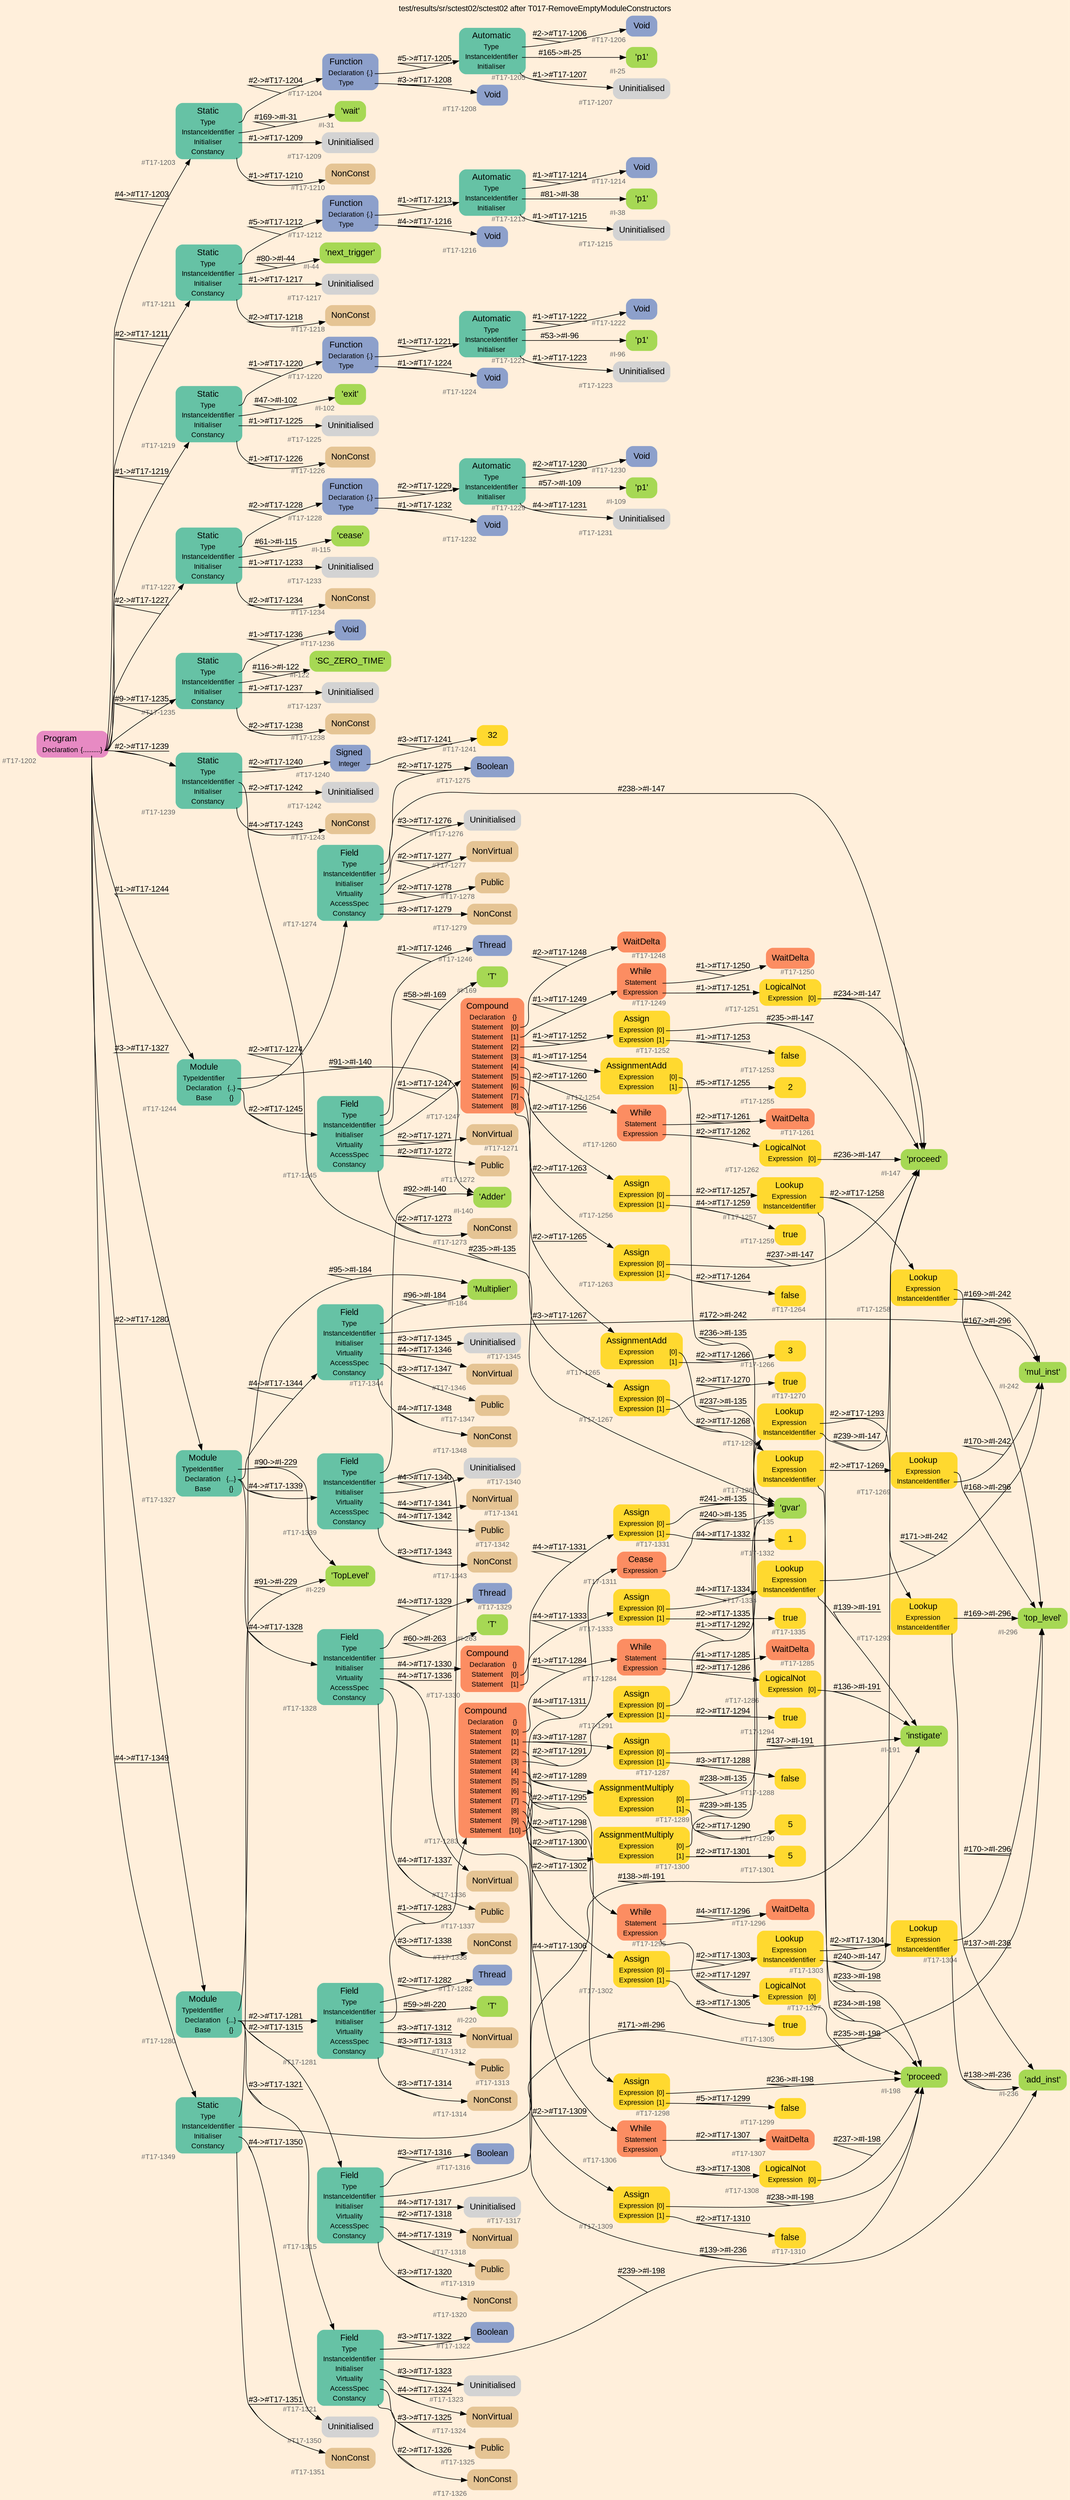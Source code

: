 digraph "test/results/sr/sctest02/sctest02 after T017-RemoveEmptyModuleConstructors" {
label = "test/results/sr/sctest02/sctest02 after T017-RemoveEmptyModuleConstructors"
labelloc = t
graph [
    rankdir = "LR"
    ranksep = 0.3
    bgcolor = antiquewhite1
    color = black
    fontcolor = black
    fontname = "Arial"
];
node [
    fontname = "Arial"
];
edge [
    fontname = "Arial"
];

// -------------------- node figure --------------------
// -------- block #T17-1202 ----------
"#T17-1202" [
    fillcolor = "/set28/4"
    xlabel = "#T17-1202"
    fontsize = "12"
    fontcolor = grey40
    shape = "plaintext"
    label = <<TABLE BORDER="0" CELLBORDER="0" CELLSPACING="0">
     <TR><TD><FONT COLOR="black" POINT-SIZE="15">Program</FONT></TD></TR>
     <TR><TD><FONT COLOR="black" POINT-SIZE="12">Declaration</FONT></TD><TD PORT="port0"><FONT COLOR="black" POINT-SIZE="12">{..........}</FONT></TD></TR>
    </TABLE>>
    style = "rounded,filled"
];

// -------- block #T17-1203 ----------
"#T17-1203" [
    fillcolor = "/set28/1"
    xlabel = "#T17-1203"
    fontsize = "12"
    fontcolor = grey40
    shape = "plaintext"
    label = <<TABLE BORDER="0" CELLBORDER="0" CELLSPACING="0">
     <TR><TD><FONT COLOR="black" POINT-SIZE="15">Static</FONT></TD></TR>
     <TR><TD><FONT COLOR="black" POINT-SIZE="12">Type</FONT></TD><TD PORT="port0"></TD></TR>
     <TR><TD><FONT COLOR="black" POINT-SIZE="12">InstanceIdentifier</FONT></TD><TD PORT="port1"></TD></TR>
     <TR><TD><FONT COLOR="black" POINT-SIZE="12">Initialiser</FONT></TD><TD PORT="port2"></TD></TR>
     <TR><TD><FONT COLOR="black" POINT-SIZE="12">Constancy</FONT></TD><TD PORT="port3"></TD></TR>
    </TABLE>>
    style = "rounded,filled"
];

// -------- block #T17-1204 ----------
"#T17-1204" [
    fillcolor = "/set28/3"
    xlabel = "#T17-1204"
    fontsize = "12"
    fontcolor = grey40
    shape = "plaintext"
    label = <<TABLE BORDER="0" CELLBORDER="0" CELLSPACING="0">
     <TR><TD><FONT COLOR="black" POINT-SIZE="15">Function</FONT></TD></TR>
     <TR><TD><FONT COLOR="black" POINT-SIZE="12">Declaration</FONT></TD><TD PORT="port0"><FONT COLOR="black" POINT-SIZE="12">{.}</FONT></TD></TR>
     <TR><TD><FONT COLOR="black" POINT-SIZE="12">Type</FONT></TD><TD PORT="port1"></TD></TR>
    </TABLE>>
    style = "rounded,filled"
];

// -------- block #T17-1205 ----------
"#T17-1205" [
    fillcolor = "/set28/1"
    xlabel = "#T17-1205"
    fontsize = "12"
    fontcolor = grey40
    shape = "plaintext"
    label = <<TABLE BORDER="0" CELLBORDER="0" CELLSPACING="0">
     <TR><TD><FONT COLOR="black" POINT-SIZE="15">Automatic</FONT></TD></TR>
     <TR><TD><FONT COLOR="black" POINT-SIZE="12">Type</FONT></TD><TD PORT="port0"></TD></TR>
     <TR><TD><FONT COLOR="black" POINT-SIZE="12">InstanceIdentifier</FONT></TD><TD PORT="port1"></TD></TR>
     <TR><TD><FONT COLOR="black" POINT-SIZE="12">Initialiser</FONT></TD><TD PORT="port2"></TD></TR>
    </TABLE>>
    style = "rounded,filled"
];

// -------- block #T17-1206 ----------
"#T17-1206" [
    fillcolor = "/set28/3"
    xlabel = "#T17-1206"
    fontsize = "12"
    fontcolor = grey40
    shape = "plaintext"
    label = <<TABLE BORDER="0" CELLBORDER="0" CELLSPACING="0">
     <TR><TD><FONT COLOR="black" POINT-SIZE="15">Void</FONT></TD></TR>
    </TABLE>>
    style = "rounded,filled"
];

// -------- block #I-25 ----------
"#I-25" [
    fillcolor = "/set28/5"
    xlabel = "#I-25"
    fontsize = "12"
    fontcolor = grey40
    shape = "plaintext"
    label = <<TABLE BORDER="0" CELLBORDER="0" CELLSPACING="0">
     <TR><TD><FONT COLOR="black" POINT-SIZE="15">'p1'</FONT></TD></TR>
    </TABLE>>
    style = "rounded,filled"
];

// -------- block #T17-1207 ----------
"#T17-1207" [
    xlabel = "#T17-1207"
    fontsize = "12"
    fontcolor = grey40
    shape = "plaintext"
    label = <<TABLE BORDER="0" CELLBORDER="0" CELLSPACING="0">
     <TR><TD><FONT COLOR="black" POINT-SIZE="15">Uninitialised</FONT></TD></TR>
    </TABLE>>
    style = "rounded,filled"
];

// -------- block #T17-1208 ----------
"#T17-1208" [
    fillcolor = "/set28/3"
    xlabel = "#T17-1208"
    fontsize = "12"
    fontcolor = grey40
    shape = "plaintext"
    label = <<TABLE BORDER="0" CELLBORDER="0" CELLSPACING="0">
     <TR><TD><FONT COLOR="black" POINT-SIZE="15">Void</FONT></TD></TR>
    </TABLE>>
    style = "rounded,filled"
];

// -------- block #I-31 ----------
"#I-31" [
    fillcolor = "/set28/5"
    xlabel = "#I-31"
    fontsize = "12"
    fontcolor = grey40
    shape = "plaintext"
    label = <<TABLE BORDER="0" CELLBORDER="0" CELLSPACING="0">
     <TR><TD><FONT COLOR="black" POINT-SIZE="15">'wait'</FONT></TD></TR>
    </TABLE>>
    style = "rounded,filled"
];

// -------- block #T17-1209 ----------
"#T17-1209" [
    xlabel = "#T17-1209"
    fontsize = "12"
    fontcolor = grey40
    shape = "plaintext"
    label = <<TABLE BORDER="0" CELLBORDER="0" CELLSPACING="0">
     <TR><TD><FONT COLOR="black" POINT-SIZE="15">Uninitialised</FONT></TD></TR>
    </TABLE>>
    style = "rounded,filled"
];

// -------- block #T17-1210 ----------
"#T17-1210" [
    fillcolor = "/set28/7"
    xlabel = "#T17-1210"
    fontsize = "12"
    fontcolor = grey40
    shape = "plaintext"
    label = <<TABLE BORDER="0" CELLBORDER="0" CELLSPACING="0">
     <TR><TD><FONT COLOR="black" POINT-SIZE="15">NonConst</FONT></TD></TR>
    </TABLE>>
    style = "rounded,filled"
];

// -------- block #T17-1211 ----------
"#T17-1211" [
    fillcolor = "/set28/1"
    xlabel = "#T17-1211"
    fontsize = "12"
    fontcolor = grey40
    shape = "plaintext"
    label = <<TABLE BORDER="0" CELLBORDER="0" CELLSPACING="0">
     <TR><TD><FONT COLOR="black" POINT-SIZE="15">Static</FONT></TD></TR>
     <TR><TD><FONT COLOR="black" POINT-SIZE="12">Type</FONT></TD><TD PORT="port0"></TD></TR>
     <TR><TD><FONT COLOR="black" POINT-SIZE="12">InstanceIdentifier</FONT></TD><TD PORT="port1"></TD></TR>
     <TR><TD><FONT COLOR="black" POINT-SIZE="12">Initialiser</FONT></TD><TD PORT="port2"></TD></TR>
     <TR><TD><FONT COLOR="black" POINT-SIZE="12">Constancy</FONT></TD><TD PORT="port3"></TD></TR>
    </TABLE>>
    style = "rounded,filled"
];

// -------- block #T17-1212 ----------
"#T17-1212" [
    fillcolor = "/set28/3"
    xlabel = "#T17-1212"
    fontsize = "12"
    fontcolor = grey40
    shape = "plaintext"
    label = <<TABLE BORDER="0" CELLBORDER="0" CELLSPACING="0">
     <TR><TD><FONT COLOR="black" POINT-SIZE="15">Function</FONT></TD></TR>
     <TR><TD><FONT COLOR="black" POINT-SIZE="12">Declaration</FONT></TD><TD PORT="port0"><FONT COLOR="black" POINT-SIZE="12">{.}</FONT></TD></TR>
     <TR><TD><FONT COLOR="black" POINT-SIZE="12">Type</FONT></TD><TD PORT="port1"></TD></TR>
    </TABLE>>
    style = "rounded,filled"
];

// -------- block #T17-1213 ----------
"#T17-1213" [
    fillcolor = "/set28/1"
    xlabel = "#T17-1213"
    fontsize = "12"
    fontcolor = grey40
    shape = "plaintext"
    label = <<TABLE BORDER="0" CELLBORDER="0" CELLSPACING="0">
     <TR><TD><FONT COLOR="black" POINT-SIZE="15">Automatic</FONT></TD></TR>
     <TR><TD><FONT COLOR="black" POINT-SIZE="12">Type</FONT></TD><TD PORT="port0"></TD></TR>
     <TR><TD><FONT COLOR="black" POINT-SIZE="12">InstanceIdentifier</FONT></TD><TD PORT="port1"></TD></TR>
     <TR><TD><FONT COLOR="black" POINT-SIZE="12">Initialiser</FONT></TD><TD PORT="port2"></TD></TR>
    </TABLE>>
    style = "rounded,filled"
];

// -------- block #T17-1214 ----------
"#T17-1214" [
    fillcolor = "/set28/3"
    xlabel = "#T17-1214"
    fontsize = "12"
    fontcolor = grey40
    shape = "plaintext"
    label = <<TABLE BORDER="0" CELLBORDER="0" CELLSPACING="0">
     <TR><TD><FONT COLOR="black" POINT-SIZE="15">Void</FONT></TD></TR>
    </TABLE>>
    style = "rounded,filled"
];

// -------- block #I-38 ----------
"#I-38" [
    fillcolor = "/set28/5"
    xlabel = "#I-38"
    fontsize = "12"
    fontcolor = grey40
    shape = "plaintext"
    label = <<TABLE BORDER="0" CELLBORDER="0" CELLSPACING="0">
     <TR><TD><FONT COLOR="black" POINT-SIZE="15">'p1'</FONT></TD></TR>
    </TABLE>>
    style = "rounded,filled"
];

// -------- block #T17-1215 ----------
"#T17-1215" [
    xlabel = "#T17-1215"
    fontsize = "12"
    fontcolor = grey40
    shape = "plaintext"
    label = <<TABLE BORDER="0" CELLBORDER="0" CELLSPACING="0">
     <TR><TD><FONT COLOR="black" POINT-SIZE="15">Uninitialised</FONT></TD></TR>
    </TABLE>>
    style = "rounded,filled"
];

// -------- block #T17-1216 ----------
"#T17-1216" [
    fillcolor = "/set28/3"
    xlabel = "#T17-1216"
    fontsize = "12"
    fontcolor = grey40
    shape = "plaintext"
    label = <<TABLE BORDER="0" CELLBORDER="0" CELLSPACING="0">
     <TR><TD><FONT COLOR="black" POINT-SIZE="15">Void</FONT></TD></TR>
    </TABLE>>
    style = "rounded,filled"
];

// -------- block #I-44 ----------
"#I-44" [
    fillcolor = "/set28/5"
    xlabel = "#I-44"
    fontsize = "12"
    fontcolor = grey40
    shape = "plaintext"
    label = <<TABLE BORDER="0" CELLBORDER="0" CELLSPACING="0">
     <TR><TD><FONT COLOR="black" POINT-SIZE="15">'next_trigger'</FONT></TD></TR>
    </TABLE>>
    style = "rounded,filled"
];

// -------- block #T17-1217 ----------
"#T17-1217" [
    xlabel = "#T17-1217"
    fontsize = "12"
    fontcolor = grey40
    shape = "plaintext"
    label = <<TABLE BORDER="0" CELLBORDER="0" CELLSPACING="0">
     <TR><TD><FONT COLOR="black" POINT-SIZE="15">Uninitialised</FONT></TD></TR>
    </TABLE>>
    style = "rounded,filled"
];

// -------- block #T17-1218 ----------
"#T17-1218" [
    fillcolor = "/set28/7"
    xlabel = "#T17-1218"
    fontsize = "12"
    fontcolor = grey40
    shape = "plaintext"
    label = <<TABLE BORDER="0" CELLBORDER="0" CELLSPACING="0">
     <TR><TD><FONT COLOR="black" POINT-SIZE="15">NonConst</FONT></TD></TR>
    </TABLE>>
    style = "rounded,filled"
];

// -------- block #T17-1219 ----------
"#T17-1219" [
    fillcolor = "/set28/1"
    xlabel = "#T17-1219"
    fontsize = "12"
    fontcolor = grey40
    shape = "plaintext"
    label = <<TABLE BORDER="0" CELLBORDER="0" CELLSPACING="0">
     <TR><TD><FONT COLOR="black" POINT-SIZE="15">Static</FONT></TD></TR>
     <TR><TD><FONT COLOR="black" POINT-SIZE="12">Type</FONT></TD><TD PORT="port0"></TD></TR>
     <TR><TD><FONT COLOR="black" POINT-SIZE="12">InstanceIdentifier</FONT></TD><TD PORT="port1"></TD></TR>
     <TR><TD><FONT COLOR="black" POINT-SIZE="12">Initialiser</FONT></TD><TD PORT="port2"></TD></TR>
     <TR><TD><FONT COLOR="black" POINT-SIZE="12">Constancy</FONT></TD><TD PORT="port3"></TD></TR>
    </TABLE>>
    style = "rounded,filled"
];

// -------- block #T17-1220 ----------
"#T17-1220" [
    fillcolor = "/set28/3"
    xlabel = "#T17-1220"
    fontsize = "12"
    fontcolor = grey40
    shape = "plaintext"
    label = <<TABLE BORDER="0" CELLBORDER="0" CELLSPACING="0">
     <TR><TD><FONT COLOR="black" POINT-SIZE="15">Function</FONT></TD></TR>
     <TR><TD><FONT COLOR="black" POINT-SIZE="12">Declaration</FONT></TD><TD PORT="port0"><FONT COLOR="black" POINT-SIZE="12">{.}</FONT></TD></TR>
     <TR><TD><FONT COLOR="black" POINT-SIZE="12">Type</FONT></TD><TD PORT="port1"></TD></TR>
    </TABLE>>
    style = "rounded,filled"
];

// -------- block #T17-1221 ----------
"#T17-1221" [
    fillcolor = "/set28/1"
    xlabel = "#T17-1221"
    fontsize = "12"
    fontcolor = grey40
    shape = "plaintext"
    label = <<TABLE BORDER="0" CELLBORDER="0" CELLSPACING="0">
     <TR><TD><FONT COLOR="black" POINT-SIZE="15">Automatic</FONT></TD></TR>
     <TR><TD><FONT COLOR="black" POINT-SIZE="12">Type</FONT></TD><TD PORT="port0"></TD></TR>
     <TR><TD><FONT COLOR="black" POINT-SIZE="12">InstanceIdentifier</FONT></TD><TD PORT="port1"></TD></TR>
     <TR><TD><FONT COLOR="black" POINT-SIZE="12">Initialiser</FONT></TD><TD PORT="port2"></TD></TR>
    </TABLE>>
    style = "rounded,filled"
];

// -------- block #T17-1222 ----------
"#T17-1222" [
    fillcolor = "/set28/3"
    xlabel = "#T17-1222"
    fontsize = "12"
    fontcolor = grey40
    shape = "plaintext"
    label = <<TABLE BORDER="0" CELLBORDER="0" CELLSPACING="0">
     <TR><TD><FONT COLOR="black" POINT-SIZE="15">Void</FONT></TD></TR>
    </TABLE>>
    style = "rounded,filled"
];

// -------- block #I-96 ----------
"#I-96" [
    fillcolor = "/set28/5"
    xlabel = "#I-96"
    fontsize = "12"
    fontcolor = grey40
    shape = "plaintext"
    label = <<TABLE BORDER="0" CELLBORDER="0" CELLSPACING="0">
     <TR><TD><FONT COLOR="black" POINT-SIZE="15">'p1'</FONT></TD></TR>
    </TABLE>>
    style = "rounded,filled"
];

// -------- block #T17-1223 ----------
"#T17-1223" [
    xlabel = "#T17-1223"
    fontsize = "12"
    fontcolor = grey40
    shape = "plaintext"
    label = <<TABLE BORDER="0" CELLBORDER="0" CELLSPACING="0">
     <TR><TD><FONT COLOR="black" POINT-SIZE="15">Uninitialised</FONT></TD></TR>
    </TABLE>>
    style = "rounded,filled"
];

// -------- block #T17-1224 ----------
"#T17-1224" [
    fillcolor = "/set28/3"
    xlabel = "#T17-1224"
    fontsize = "12"
    fontcolor = grey40
    shape = "plaintext"
    label = <<TABLE BORDER="0" CELLBORDER="0" CELLSPACING="0">
     <TR><TD><FONT COLOR="black" POINT-SIZE="15">Void</FONT></TD></TR>
    </TABLE>>
    style = "rounded,filled"
];

// -------- block #I-102 ----------
"#I-102" [
    fillcolor = "/set28/5"
    xlabel = "#I-102"
    fontsize = "12"
    fontcolor = grey40
    shape = "plaintext"
    label = <<TABLE BORDER="0" CELLBORDER="0" CELLSPACING="0">
     <TR><TD><FONT COLOR="black" POINT-SIZE="15">'exit'</FONT></TD></TR>
    </TABLE>>
    style = "rounded,filled"
];

// -------- block #T17-1225 ----------
"#T17-1225" [
    xlabel = "#T17-1225"
    fontsize = "12"
    fontcolor = grey40
    shape = "plaintext"
    label = <<TABLE BORDER="0" CELLBORDER="0" CELLSPACING="0">
     <TR><TD><FONT COLOR="black" POINT-SIZE="15">Uninitialised</FONT></TD></TR>
    </TABLE>>
    style = "rounded,filled"
];

// -------- block #T17-1226 ----------
"#T17-1226" [
    fillcolor = "/set28/7"
    xlabel = "#T17-1226"
    fontsize = "12"
    fontcolor = grey40
    shape = "plaintext"
    label = <<TABLE BORDER="0" CELLBORDER="0" CELLSPACING="0">
     <TR><TD><FONT COLOR="black" POINT-SIZE="15">NonConst</FONT></TD></TR>
    </TABLE>>
    style = "rounded,filled"
];

// -------- block #T17-1227 ----------
"#T17-1227" [
    fillcolor = "/set28/1"
    xlabel = "#T17-1227"
    fontsize = "12"
    fontcolor = grey40
    shape = "plaintext"
    label = <<TABLE BORDER="0" CELLBORDER="0" CELLSPACING="0">
     <TR><TD><FONT COLOR="black" POINT-SIZE="15">Static</FONT></TD></TR>
     <TR><TD><FONT COLOR="black" POINT-SIZE="12">Type</FONT></TD><TD PORT="port0"></TD></TR>
     <TR><TD><FONT COLOR="black" POINT-SIZE="12">InstanceIdentifier</FONT></TD><TD PORT="port1"></TD></TR>
     <TR><TD><FONT COLOR="black" POINT-SIZE="12">Initialiser</FONT></TD><TD PORT="port2"></TD></TR>
     <TR><TD><FONT COLOR="black" POINT-SIZE="12">Constancy</FONT></TD><TD PORT="port3"></TD></TR>
    </TABLE>>
    style = "rounded,filled"
];

// -------- block #T17-1228 ----------
"#T17-1228" [
    fillcolor = "/set28/3"
    xlabel = "#T17-1228"
    fontsize = "12"
    fontcolor = grey40
    shape = "plaintext"
    label = <<TABLE BORDER="0" CELLBORDER="0" CELLSPACING="0">
     <TR><TD><FONT COLOR="black" POINT-SIZE="15">Function</FONT></TD></TR>
     <TR><TD><FONT COLOR="black" POINT-SIZE="12">Declaration</FONT></TD><TD PORT="port0"><FONT COLOR="black" POINT-SIZE="12">{.}</FONT></TD></TR>
     <TR><TD><FONT COLOR="black" POINT-SIZE="12">Type</FONT></TD><TD PORT="port1"></TD></TR>
    </TABLE>>
    style = "rounded,filled"
];

// -------- block #T17-1229 ----------
"#T17-1229" [
    fillcolor = "/set28/1"
    xlabel = "#T17-1229"
    fontsize = "12"
    fontcolor = grey40
    shape = "plaintext"
    label = <<TABLE BORDER="0" CELLBORDER="0" CELLSPACING="0">
     <TR><TD><FONT COLOR="black" POINT-SIZE="15">Automatic</FONT></TD></TR>
     <TR><TD><FONT COLOR="black" POINT-SIZE="12">Type</FONT></TD><TD PORT="port0"></TD></TR>
     <TR><TD><FONT COLOR="black" POINT-SIZE="12">InstanceIdentifier</FONT></TD><TD PORT="port1"></TD></TR>
     <TR><TD><FONT COLOR="black" POINT-SIZE="12">Initialiser</FONT></TD><TD PORT="port2"></TD></TR>
    </TABLE>>
    style = "rounded,filled"
];

// -------- block #T17-1230 ----------
"#T17-1230" [
    fillcolor = "/set28/3"
    xlabel = "#T17-1230"
    fontsize = "12"
    fontcolor = grey40
    shape = "plaintext"
    label = <<TABLE BORDER="0" CELLBORDER="0" CELLSPACING="0">
     <TR><TD><FONT COLOR="black" POINT-SIZE="15">Void</FONT></TD></TR>
    </TABLE>>
    style = "rounded,filled"
];

// -------- block #I-109 ----------
"#I-109" [
    fillcolor = "/set28/5"
    xlabel = "#I-109"
    fontsize = "12"
    fontcolor = grey40
    shape = "plaintext"
    label = <<TABLE BORDER="0" CELLBORDER="0" CELLSPACING="0">
     <TR><TD><FONT COLOR="black" POINT-SIZE="15">'p1'</FONT></TD></TR>
    </TABLE>>
    style = "rounded,filled"
];

// -------- block #T17-1231 ----------
"#T17-1231" [
    xlabel = "#T17-1231"
    fontsize = "12"
    fontcolor = grey40
    shape = "plaintext"
    label = <<TABLE BORDER="0" CELLBORDER="0" CELLSPACING="0">
     <TR><TD><FONT COLOR="black" POINT-SIZE="15">Uninitialised</FONT></TD></TR>
    </TABLE>>
    style = "rounded,filled"
];

// -------- block #T17-1232 ----------
"#T17-1232" [
    fillcolor = "/set28/3"
    xlabel = "#T17-1232"
    fontsize = "12"
    fontcolor = grey40
    shape = "plaintext"
    label = <<TABLE BORDER="0" CELLBORDER="0" CELLSPACING="0">
     <TR><TD><FONT COLOR="black" POINT-SIZE="15">Void</FONT></TD></TR>
    </TABLE>>
    style = "rounded,filled"
];

// -------- block #I-115 ----------
"#I-115" [
    fillcolor = "/set28/5"
    xlabel = "#I-115"
    fontsize = "12"
    fontcolor = grey40
    shape = "plaintext"
    label = <<TABLE BORDER="0" CELLBORDER="0" CELLSPACING="0">
     <TR><TD><FONT COLOR="black" POINT-SIZE="15">'cease'</FONT></TD></TR>
    </TABLE>>
    style = "rounded,filled"
];

// -------- block #T17-1233 ----------
"#T17-1233" [
    xlabel = "#T17-1233"
    fontsize = "12"
    fontcolor = grey40
    shape = "plaintext"
    label = <<TABLE BORDER="0" CELLBORDER="0" CELLSPACING="0">
     <TR><TD><FONT COLOR="black" POINT-SIZE="15">Uninitialised</FONT></TD></TR>
    </TABLE>>
    style = "rounded,filled"
];

// -------- block #T17-1234 ----------
"#T17-1234" [
    fillcolor = "/set28/7"
    xlabel = "#T17-1234"
    fontsize = "12"
    fontcolor = grey40
    shape = "plaintext"
    label = <<TABLE BORDER="0" CELLBORDER="0" CELLSPACING="0">
     <TR><TD><FONT COLOR="black" POINT-SIZE="15">NonConst</FONT></TD></TR>
    </TABLE>>
    style = "rounded,filled"
];

// -------- block #T17-1235 ----------
"#T17-1235" [
    fillcolor = "/set28/1"
    xlabel = "#T17-1235"
    fontsize = "12"
    fontcolor = grey40
    shape = "plaintext"
    label = <<TABLE BORDER="0" CELLBORDER="0" CELLSPACING="0">
     <TR><TD><FONT COLOR="black" POINT-SIZE="15">Static</FONT></TD></TR>
     <TR><TD><FONT COLOR="black" POINT-SIZE="12">Type</FONT></TD><TD PORT="port0"></TD></TR>
     <TR><TD><FONT COLOR="black" POINT-SIZE="12">InstanceIdentifier</FONT></TD><TD PORT="port1"></TD></TR>
     <TR><TD><FONT COLOR="black" POINT-SIZE="12">Initialiser</FONT></TD><TD PORT="port2"></TD></TR>
     <TR><TD><FONT COLOR="black" POINT-SIZE="12">Constancy</FONT></TD><TD PORT="port3"></TD></TR>
    </TABLE>>
    style = "rounded,filled"
];

// -------- block #T17-1236 ----------
"#T17-1236" [
    fillcolor = "/set28/3"
    xlabel = "#T17-1236"
    fontsize = "12"
    fontcolor = grey40
    shape = "plaintext"
    label = <<TABLE BORDER="0" CELLBORDER="0" CELLSPACING="0">
     <TR><TD><FONT COLOR="black" POINT-SIZE="15">Void</FONT></TD></TR>
    </TABLE>>
    style = "rounded,filled"
];

// -------- block #I-122 ----------
"#I-122" [
    fillcolor = "/set28/5"
    xlabel = "#I-122"
    fontsize = "12"
    fontcolor = grey40
    shape = "plaintext"
    label = <<TABLE BORDER="0" CELLBORDER="0" CELLSPACING="0">
     <TR><TD><FONT COLOR="black" POINT-SIZE="15">'SC_ZERO_TIME'</FONT></TD></TR>
    </TABLE>>
    style = "rounded,filled"
];

// -------- block #T17-1237 ----------
"#T17-1237" [
    xlabel = "#T17-1237"
    fontsize = "12"
    fontcolor = grey40
    shape = "plaintext"
    label = <<TABLE BORDER="0" CELLBORDER="0" CELLSPACING="0">
     <TR><TD><FONT COLOR="black" POINT-SIZE="15">Uninitialised</FONT></TD></TR>
    </TABLE>>
    style = "rounded,filled"
];

// -------- block #T17-1238 ----------
"#T17-1238" [
    fillcolor = "/set28/7"
    xlabel = "#T17-1238"
    fontsize = "12"
    fontcolor = grey40
    shape = "plaintext"
    label = <<TABLE BORDER="0" CELLBORDER="0" CELLSPACING="0">
     <TR><TD><FONT COLOR="black" POINT-SIZE="15">NonConst</FONT></TD></TR>
    </TABLE>>
    style = "rounded,filled"
];

// -------- block #T17-1239 ----------
"#T17-1239" [
    fillcolor = "/set28/1"
    xlabel = "#T17-1239"
    fontsize = "12"
    fontcolor = grey40
    shape = "plaintext"
    label = <<TABLE BORDER="0" CELLBORDER="0" CELLSPACING="0">
     <TR><TD><FONT COLOR="black" POINT-SIZE="15">Static</FONT></TD></TR>
     <TR><TD><FONT COLOR="black" POINT-SIZE="12">Type</FONT></TD><TD PORT="port0"></TD></TR>
     <TR><TD><FONT COLOR="black" POINT-SIZE="12">InstanceIdentifier</FONT></TD><TD PORT="port1"></TD></TR>
     <TR><TD><FONT COLOR="black" POINT-SIZE="12">Initialiser</FONT></TD><TD PORT="port2"></TD></TR>
     <TR><TD><FONT COLOR="black" POINT-SIZE="12">Constancy</FONT></TD><TD PORT="port3"></TD></TR>
    </TABLE>>
    style = "rounded,filled"
];

// -------- block #T17-1240 ----------
"#T17-1240" [
    fillcolor = "/set28/3"
    xlabel = "#T17-1240"
    fontsize = "12"
    fontcolor = grey40
    shape = "plaintext"
    label = <<TABLE BORDER="0" CELLBORDER="0" CELLSPACING="0">
     <TR><TD><FONT COLOR="black" POINT-SIZE="15">Signed</FONT></TD></TR>
     <TR><TD><FONT COLOR="black" POINT-SIZE="12">Integer</FONT></TD><TD PORT="port0"></TD></TR>
    </TABLE>>
    style = "rounded,filled"
];

// -------- block #T17-1241 ----------
"#T17-1241" [
    fillcolor = "/set28/6"
    xlabel = "#T17-1241"
    fontsize = "12"
    fontcolor = grey40
    shape = "plaintext"
    label = <<TABLE BORDER="0" CELLBORDER="0" CELLSPACING="0">
     <TR><TD><FONT COLOR="black" POINT-SIZE="15">32</FONT></TD></TR>
    </TABLE>>
    style = "rounded,filled"
];

// -------- block #I-135 ----------
"#I-135" [
    fillcolor = "/set28/5"
    xlabel = "#I-135"
    fontsize = "12"
    fontcolor = grey40
    shape = "plaintext"
    label = <<TABLE BORDER="0" CELLBORDER="0" CELLSPACING="0">
     <TR><TD><FONT COLOR="black" POINT-SIZE="15">'gvar'</FONT></TD></TR>
    </TABLE>>
    style = "rounded,filled"
];

// -------- block #T17-1242 ----------
"#T17-1242" [
    xlabel = "#T17-1242"
    fontsize = "12"
    fontcolor = grey40
    shape = "plaintext"
    label = <<TABLE BORDER="0" CELLBORDER="0" CELLSPACING="0">
     <TR><TD><FONT COLOR="black" POINT-SIZE="15">Uninitialised</FONT></TD></TR>
    </TABLE>>
    style = "rounded,filled"
];

// -------- block #T17-1243 ----------
"#T17-1243" [
    fillcolor = "/set28/7"
    xlabel = "#T17-1243"
    fontsize = "12"
    fontcolor = grey40
    shape = "plaintext"
    label = <<TABLE BORDER="0" CELLBORDER="0" CELLSPACING="0">
     <TR><TD><FONT COLOR="black" POINT-SIZE="15">NonConst</FONT></TD></TR>
    </TABLE>>
    style = "rounded,filled"
];

// -------- block #T17-1244 ----------
"#T17-1244" [
    fillcolor = "/set28/1"
    xlabel = "#T17-1244"
    fontsize = "12"
    fontcolor = grey40
    shape = "plaintext"
    label = <<TABLE BORDER="0" CELLBORDER="0" CELLSPACING="0">
     <TR><TD><FONT COLOR="black" POINT-SIZE="15">Module</FONT></TD></TR>
     <TR><TD><FONT COLOR="black" POINT-SIZE="12">TypeIdentifier</FONT></TD><TD PORT="port0"></TD></TR>
     <TR><TD><FONT COLOR="black" POINT-SIZE="12">Declaration</FONT></TD><TD PORT="port1"><FONT COLOR="black" POINT-SIZE="12">{..}</FONT></TD></TR>
     <TR><TD><FONT COLOR="black" POINT-SIZE="12">Base</FONT></TD><TD PORT="port2"><FONT COLOR="black" POINT-SIZE="12">{}</FONT></TD></TR>
    </TABLE>>
    style = "rounded,filled"
];

// -------- block #I-140 ----------
"#I-140" [
    fillcolor = "/set28/5"
    xlabel = "#I-140"
    fontsize = "12"
    fontcolor = grey40
    shape = "plaintext"
    label = <<TABLE BORDER="0" CELLBORDER="0" CELLSPACING="0">
     <TR><TD><FONT COLOR="black" POINT-SIZE="15">'Adder'</FONT></TD></TR>
    </TABLE>>
    style = "rounded,filled"
];

// -------- block #T17-1245 ----------
"#T17-1245" [
    fillcolor = "/set28/1"
    xlabel = "#T17-1245"
    fontsize = "12"
    fontcolor = grey40
    shape = "plaintext"
    label = <<TABLE BORDER="0" CELLBORDER="0" CELLSPACING="0">
     <TR><TD><FONT COLOR="black" POINT-SIZE="15">Field</FONT></TD></TR>
     <TR><TD><FONT COLOR="black" POINT-SIZE="12">Type</FONT></TD><TD PORT="port0"></TD></TR>
     <TR><TD><FONT COLOR="black" POINT-SIZE="12">InstanceIdentifier</FONT></TD><TD PORT="port1"></TD></TR>
     <TR><TD><FONT COLOR="black" POINT-SIZE="12">Initialiser</FONT></TD><TD PORT="port2"></TD></TR>
     <TR><TD><FONT COLOR="black" POINT-SIZE="12">Virtuality</FONT></TD><TD PORT="port3"></TD></TR>
     <TR><TD><FONT COLOR="black" POINT-SIZE="12">AccessSpec</FONT></TD><TD PORT="port4"></TD></TR>
     <TR><TD><FONT COLOR="black" POINT-SIZE="12">Constancy</FONT></TD><TD PORT="port5"></TD></TR>
    </TABLE>>
    style = "rounded,filled"
];

// -------- block #T17-1246 ----------
"#T17-1246" [
    fillcolor = "/set28/3"
    xlabel = "#T17-1246"
    fontsize = "12"
    fontcolor = grey40
    shape = "plaintext"
    label = <<TABLE BORDER="0" CELLBORDER="0" CELLSPACING="0">
     <TR><TD><FONT COLOR="black" POINT-SIZE="15">Thread</FONT></TD></TR>
    </TABLE>>
    style = "rounded,filled"
];

// -------- block #I-169 ----------
"#I-169" [
    fillcolor = "/set28/5"
    xlabel = "#I-169"
    fontsize = "12"
    fontcolor = grey40
    shape = "plaintext"
    label = <<TABLE BORDER="0" CELLBORDER="0" CELLSPACING="0">
     <TR><TD><FONT COLOR="black" POINT-SIZE="15">'T'</FONT></TD></TR>
    </TABLE>>
    style = "rounded,filled"
];

// -------- block #T17-1247 ----------
"#T17-1247" [
    fillcolor = "/set28/2"
    xlabel = "#T17-1247"
    fontsize = "12"
    fontcolor = grey40
    shape = "plaintext"
    label = <<TABLE BORDER="0" CELLBORDER="0" CELLSPACING="0">
     <TR><TD><FONT COLOR="black" POINT-SIZE="15">Compound</FONT></TD></TR>
     <TR><TD><FONT COLOR="black" POINT-SIZE="12">Declaration</FONT></TD><TD PORT="port0"><FONT COLOR="black" POINT-SIZE="12">{}</FONT></TD></TR>
     <TR><TD><FONT COLOR="black" POINT-SIZE="12">Statement</FONT></TD><TD PORT="port1"><FONT COLOR="black" POINT-SIZE="12">[0]</FONT></TD></TR>
     <TR><TD><FONT COLOR="black" POINT-SIZE="12">Statement</FONT></TD><TD PORT="port2"><FONT COLOR="black" POINT-SIZE="12">[1]</FONT></TD></TR>
     <TR><TD><FONT COLOR="black" POINT-SIZE="12">Statement</FONT></TD><TD PORT="port3"><FONT COLOR="black" POINT-SIZE="12">[2]</FONT></TD></TR>
     <TR><TD><FONT COLOR="black" POINT-SIZE="12">Statement</FONT></TD><TD PORT="port4"><FONT COLOR="black" POINT-SIZE="12">[3]</FONT></TD></TR>
     <TR><TD><FONT COLOR="black" POINT-SIZE="12">Statement</FONT></TD><TD PORT="port5"><FONT COLOR="black" POINT-SIZE="12">[4]</FONT></TD></TR>
     <TR><TD><FONT COLOR="black" POINT-SIZE="12">Statement</FONT></TD><TD PORT="port6"><FONT COLOR="black" POINT-SIZE="12">[5]</FONT></TD></TR>
     <TR><TD><FONT COLOR="black" POINT-SIZE="12">Statement</FONT></TD><TD PORT="port7"><FONT COLOR="black" POINT-SIZE="12">[6]</FONT></TD></TR>
     <TR><TD><FONT COLOR="black" POINT-SIZE="12">Statement</FONT></TD><TD PORT="port8"><FONT COLOR="black" POINT-SIZE="12">[7]</FONT></TD></TR>
     <TR><TD><FONT COLOR="black" POINT-SIZE="12">Statement</FONT></TD><TD PORT="port9"><FONT COLOR="black" POINT-SIZE="12">[8]</FONT></TD></TR>
    </TABLE>>
    style = "rounded,filled"
];

// -------- block #T17-1248 ----------
"#T17-1248" [
    fillcolor = "/set28/2"
    xlabel = "#T17-1248"
    fontsize = "12"
    fontcolor = grey40
    shape = "plaintext"
    label = <<TABLE BORDER="0" CELLBORDER="0" CELLSPACING="0">
     <TR><TD><FONT COLOR="black" POINT-SIZE="15">WaitDelta</FONT></TD></TR>
    </TABLE>>
    style = "rounded,filled"
];

// -------- block #T17-1249 ----------
"#T17-1249" [
    fillcolor = "/set28/2"
    xlabel = "#T17-1249"
    fontsize = "12"
    fontcolor = grey40
    shape = "plaintext"
    label = <<TABLE BORDER="0" CELLBORDER="0" CELLSPACING="0">
     <TR><TD><FONT COLOR="black" POINT-SIZE="15">While</FONT></TD></TR>
     <TR><TD><FONT COLOR="black" POINT-SIZE="12">Statement</FONT></TD><TD PORT="port0"></TD></TR>
     <TR><TD><FONT COLOR="black" POINT-SIZE="12">Expression</FONT></TD><TD PORT="port1"></TD></TR>
    </TABLE>>
    style = "rounded,filled"
];

// -------- block #T17-1250 ----------
"#T17-1250" [
    fillcolor = "/set28/2"
    xlabel = "#T17-1250"
    fontsize = "12"
    fontcolor = grey40
    shape = "plaintext"
    label = <<TABLE BORDER="0" CELLBORDER="0" CELLSPACING="0">
     <TR><TD><FONT COLOR="black" POINT-SIZE="15">WaitDelta</FONT></TD></TR>
    </TABLE>>
    style = "rounded,filled"
];

// -------- block #T17-1251 ----------
"#T17-1251" [
    fillcolor = "/set28/6"
    xlabel = "#T17-1251"
    fontsize = "12"
    fontcolor = grey40
    shape = "plaintext"
    label = <<TABLE BORDER="0" CELLBORDER="0" CELLSPACING="0">
     <TR><TD><FONT COLOR="black" POINT-SIZE="15">LogicalNot</FONT></TD></TR>
     <TR><TD><FONT COLOR="black" POINT-SIZE="12">Expression</FONT></TD><TD PORT="port0"><FONT COLOR="black" POINT-SIZE="12">[0]</FONT></TD></TR>
    </TABLE>>
    style = "rounded,filled"
];

// -------- block #I-147 ----------
"#I-147" [
    fillcolor = "/set28/5"
    xlabel = "#I-147"
    fontsize = "12"
    fontcolor = grey40
    shape = "plaintext"
    label = <<TABLE BORDER="0" CELLBORDER="0" CELLSPACING="0">
     <TR><TD><FONT COLOR="black" POINT-SIZE="15">'proceed'</FONT></TD></TR>
    </TABLE>>
    style = "rounded,filled"
];

// -------- block #T17-1252 ----------
"#T17-1252" [
    fillcolor = "/set28/6"
    xlabel = "#T17-1252"
    fontsize = "12"
    fontcolor = grey40
    shape = "plaintext"
    label = <<TABLE BORDER="0" CELLBORDER="0" CELLSPACING="0">
     <TR><TD><FONT COLOR="black" POINT-SIZE="15">Assign</FONT></TD></TR>
     <TR><TD><FONT COLOR="black" POINT-SIZE="12">Expression</FONT></TD><TD PORT="port0"><FONT COLOR="black" POINT-SIZE="12">[0]</FONT></TD></TR>
     <TR><TD><FONT COLOR="black" POINT-SIZE="12">Expression</FONT></TD><TD PORT="port1"><FONT COLOR="black" POINT-SIZE="12">[1]</FONT></TD></TR>
    </TABLE>>
    style = "rounded,filled"
];

// -------- block #T17-1253 ----------
"#T17-1253" [
    fillcolor = "/set28/6"
    xlabel = "#T17-1253"
    fontsize = "12"
    fontcolor = grey40
    shape = "plaintext"
    label = <<TABLE BORDER="0" CELLBORDER="0" CELLSPACING="0">
     <TR><TD><FONT COLOR="black" POINT-SIZE="15">false</FONT></TD></TR>
    </TABLE>>
    style = "rounded,filled"
];

// -------- block #T17-1254 ----------
"#T17-1254" [
    fillcolor = "/set28/6"
    xlabel = "#T17-1254"
    fontsize = "12"
    fontcolor = grey40
    shape = "plaintext"
    label = <<TABLE BORDER="0" CELLBORDER="0" CELLSPACING="0">
     <TR><TD><FONT COLOR="black" POINT-SIZE="15">AssignmentAdd</FONT></TD></TR>
     <TR><TD><FONT COLOR="black" POINT-SIZE="12">Expression</FONT></TD><TD PORT="port0"><FONT COLOR="black" POINT-SIZE="12">[0]</FONT></TD></TR>
     <TR><TD><FONT COLOR="black" POINT-SIZE="12">Expression</FONT></TD><TD PORT="port1"><FONT COLOR="black" POINT-SIZE="12">[1]</FONT></TD></TR>
    </TABLE>>
    style = "rounded,filled"
];

// -------- block #T17-1255 ----------
"#T17-1255" [
    fillcolor = "/set28/6"
    xlabel = "#T17-1255"
    fontsize = "12"
    fontcolor = grey40
    shape = "plaintext"
    label = <<TABLE BORDER="0" CELLBORDER="0" CELLSPACING="0">
     <TR><TD><FONT COLOR="black" POINT-SIZE="15">2</FONT></TD></TR>
    </TABLE>>
    style = "rounded,filled"
];

// -------- block #T17-1256 ----------
"#T17-1256" [
    fillcolor = "/set28/6"
    xlabel = "#T17-1256"
    fontsize = "12"
    fontcolor = grey40
    shape = "plaintext"
    label = <<TABLE BORDER="0" CELLBORDER="0" CELLSPACING="0">
     <TR><TD><FONT COLOR="black" POINT-SIZE="15">Assign</FONT></TD></TR>
     <TR><TD><FONT COLOR="black" POINT-SIZE="12">Expression</FONT></TD><TD PORT="port0"><FONT COLOR="black" POINT-SIZE="12">[0]</FONT></TD></TR>
     <TR><TD><FONT COLOR="black" POINT-SIZE="12">Expression</FONT></TD><TD PORT="port1"><FONT COLOR="black" POINT-SIZE="12">[1]</FONT></TD></TR>
    </TABLE>>
    style = "rounded,filled"
];

// -------- block #T17-1257 ----------
"#T17-1257" [
    fillcolor = "/set28/6"
    xlabel = "#T17-1257"
    fontsize = "12"
    fontcolor = grey40
    shape = "plaintext"
    label = <<TABLE BORDER="0" CELLBORDER="0" CELLSPACING="0">
     <TR><TD><FONT COLOR="black" POINT-SIZE="15">Lookup</FONT></TD></TR>
     <TR><TD><FONT COLOR="black" POINT-SIZE="12">Expression</FONT></TD><TD PORT="port0"></TD></TR>
     <TR><TD><FONT COLOR="black" POINT-SIZE="12">InstanceIdentifier</FONT></TD><TD PORT="port1"></TD></TR>
    </TABLE>>
    style = "rounded,filled"
];

// -------- block #T17-1258 ----------
"#T17-1258" [
    fillcolor = "/set28/6"
    xlabel = "#T17-1258"
    fontsize = "12"
    fontcolor = grey40
    shape = "plaintext"
    label = <<TABLE BORDER="0" CELLBORDER="0" CELLSPACING="0">
     <TR><TD><FONT COLOR="black" POINT-SIZE="15">Lookup</FONT></TD></TR>
     <TR><TD><FONT COLOR="black" POINT-SIZE="12">Expression</FONT></TD><TD PORT="port0"></TD></TR>
     <TR><TD><FONT COLOR="black" POINT-SIZE="12">InstanceIdentifier</FONT></TD><TD PORT="port1"></TD></TR>
    </TABLE>>
    style = "rounded,filled"
];

// -------- block #I-296 ----------
"#I-296" [
    fillcolor = "/set28/5"
    xlabel = "#I-296"
    fontsize = "12"
    fontcolor = grey40
    shape = "plaintext"
    label = <<TABLE BORDER="0" CELLBORDER="0" CELLSPACING="0">
     <TR><TD><FONT COLOR="black" POINT-SIZE="15">'top_level'</FONT></TD></TR>
    </TABLE>>
    style = "rounded,filled"
];

// -------- block #I-242 ----------
"#I-242" [
    fillcolor = "/set28/5"
    xlabel = "#I-242"
    fontsize = "12"
    fontcolor = grey40
    shape = "plaintext"
    label = <<TABLE BORDER="0" CELLBORDER="0" CELLSPACING="0">
     <TR><TD><FONT COLOR="black" POINT-SIZE="15">'mul_inst'</FONT></TD></TR>
    </TABLE>>
    style = "rounded,filled"
];

// -------- block #I-198 ----------
"#I-198" [
    fillcolor = "/set28/5"
    xlabel = "#I-198"
    fontsize = "12"
    fontcolor = grey40
    shape = "plaintext"
    label = <<TABLE BORDER="0" CELLBORDER="0" CELLSPACING="0">
     <TR><TD><FONT COLOR="black" POINT-SIZE="15">'proceed'</FONT></TD></TR>
    </TABLE>>
    style = "rounded,filled"
];

// -------- block #T17-1259 ----------
"#T17-1259" [
    fillcolor = "/set28/6"
    xlabel = "#T17-1259"
    fontsize = "12"
    fontcolor = grey40
    shape = "plaintext"
    label = <<TABLE BORDER="0" CELLBORDER="0" CELLSPACING="0">
     <TR><TD><FONT COLOR="black" POINT-SIZE="15">true</FONT></TD></TR>
    </TABLE>>
    style = "rounded,filled"
];

// -------- block #T17-1260 ----------
"#T17-1260" [
    fillcolor = "/set28/2"
    xlabel = "#T17-1260"
    fontsize = "12"
    fontcolor = grey40
    shape = "plaintext"
    label = <<TABLE BORDER="0" CELLBORDER="0" CELLSPACING="0">
     <TR><TD><FONT COLOR="black" POINT-SIZE="15">While</FONT></TD></TR>
     <TR><TD><FONT COLOR="black" POINT-SIZE="12">Statement</FONT></TD><TD PORT="port0"></TD></TR>
     <TR><TD><FONT COLOR="black" POINT-SIZE="12">Expression</FONT></TD><TD PORT="port1"></TD></TR>
    </TABLE>>
    style = "rounded,filled"
];

// -------- block #T17-1261 ----------
"#T17-1261" [
    fillcolor = "/set28/2"
    xlabel = "#T17-1261"
    fontsize = "12"
    fontcolor = grey40
    shape = "plaintext"
    label = <<TABLE BORDER="0" CELLBORDER="0" CELLSPACING="0">
     <TR><TD><FONT COLOR="black" POINT-SIZE="15">WaitDelta</FONT></TD></TR>
    </TABLE>>
    style = "rounded,filled"
];

// -------- block #T17-1262 ----------
"#T17-1262" [
    fillcolor = "/set28/6"
    xlabel = "#T17-1262"
    fontsize = "12"
    fontcolor = grey40
    shape = "plaintext"
    label = <<TABLE BORDER="0" CELLBORDER="0" CELLSPACING="0">
     <TR><TD><FONT COLOR="black" POINT-SIZE="15">LogicalNot</FONT></TD></TR>
     <TR><TD><FONT COLOR="black" POINT-SIZE="12">Expression</FONT></TD><TD PORT="port0"><FONT COLOR="black" POINT-SIZE="12">[0]</FONT></TD></TR>
    </TABLE>>
    style = "rounded,filled"
];

// -------- block #T17-1263 ----------
"#T17-1263" [
    fillcolor = "/set28/6"
    xlabel = "#T17-1263"
    fontsize = "12"
    fontcolor = grey40
    shape = "plaintext"
    label = <<TABLE BORDER="0" CELLBORDER="0" CELLSPACING="0">
     <TR><TD><FONT COLOR="black" POINT-SIZE="15">Assign</FONT></TD></TR>
     <TR><TD><FONT COLOR="black" POINT-SIZE="12">Expression</FONT></TD><TD PORT="port0"><FONT COLOR="black" POINT-SIZE="12">[0]</FONT></TD></TR>
     <TR><TD><FONT COLOR="black" POINT-SIZE="12">Expression</FONT></TD><TD PORT="port1"><FONT COLOR="black" POINT-SIZE="12">[1]</FONT></TD></TR>
    </TABLE>>
    style = "rounded,filled"
];

// -------- block #T17-1264 ----------
"#T17-1264" [
    fillcolor = "/set28/6"
    xlabel = "#T17-1264"
    fontsize = "12"
    fontcolor = grey40
    shape = "plaintext"
    label = <<TABLE BORDER="0" CELLBORDER="0" CELLSPACING="0">
     <TR><TD><FONT COLOR="black" POINT-SIZE="15">false</FONT></TD></TR>
    </TABLE>>
    style = "rounded,filled"
];

// -------- block #T17-1265 ----------
"#T17-1265" [
    fillcolor = "/set28/6"
    xlabel = "#T17-1265"
    fontsize = "12"
    fontcolor = grey40
    shape = "plaintext"
    label = <<TABLE BORDER="0" CELLBORDER="0" CELLSPACING="0">
     <TR><TD><FONT COLOR="black" POINT-SIZE="15">AssignmentAdd</FONT></TD></TR>
     <TR><TD><FONT COLOR="black" POINT-SIZE="12">Expression</FONT></TD><TD PORT="port0"><FONT COLOR="black" POINT-SIZE="12">[0]</FONT></TD></TR>
     <TR><TD><FONT COLOR="black" POINT-SIZE="12">Expression</FONT></TD><TD PORT="port1"><FONT COLOR="black" POINT-SIZE="12">[1]</FONT></TD></TR>
    </TABLE>>
    style = "rounded,filled"
];

// -------- block #T17-1266 ----------
"#T17-1266" [
    fillcolor = "/set28/6"
    xlabel = "#T17-1266"
    fontsize = "12"
    fontcolor = grey40
    shape = "plaintext"
    label = <<TABLE BORDER="0" CELLBORDER="0" CELLSPACING="0">
     <TR><TD><FONT COLOR="black" POINT-SIZE="15">3</FONT></TD></TR>
    </TABLE>>
    style = "rounded,filled"
];

// -------- block #T17-1267 ----------
"#T17-1267" [
    fillcolor = "/set28/6"
    xlabel = "#T17-1267"
    fontsize = "12"
    fontcolor = grey40
    shape = "plaintext"
    label = <<TABLE BORDER="0" CELLBORDER="0" CELLSPACING="0">
     <TR><TD><FONT COLOR="black" POINT-SIZE="15">Assign</FONT></TD></TR>
     <TR><TD><FONT COLOR="black" POINT-SIZE="12">Expression</FONT></TD><TD PORT="port0"><FONT COLOR="black" POINT-SIZE="12">[0]</FONT></TD></TR>
     <TR><TD><FONT COLOR="black" POINT-SIZE="12">Expression</FONT></TD><TD PORT="port1"><FONT COLOR="black" POINT-SIZE="12">[1]</FONT></TD></TR>
    </TABLE>>
    style = "rounded,filled"
];

// -------- block #T17-1268 ----------
"#T17-1268" [
    fillcolor = "/set28/6"
    xlabel = "#T17-1268"
    fontsize = "12"
    fontcolor = grey40
    shape = "plaintext"
    label = <<TABLE BORDER="0" CELLBORDER="0" CELLSPACING="0">
     <TR><TD><FONT COLOR="black" POINT-SIZE="15">Lookup</FONT></TD></TR>
     <TR><TD><FONT COLOR="black" POINT-SIZE="12">Expression</FONT></TD><TD PORT="port0"></TD></TR>
     <TR><TD><FONT COLOR="black" POINT-SIZE="12">InstanceIdentifier</FONT></TD><TD PORT="port1"></TD></TR>
    </TABLE>>
    style = "rounded,filled"
];

// -------- block #T17-1269 ----------
"#T17-1269" [
    fillcolor = "/set28/6"
    xlabel = "#T17-1269"
    fontsize = "12"
    fontcolor = grey40
    shape = "plaintext"
    label = <<TABLE BORDER="0" CELLBORDER="0" CELLSPACING="0">
     <TR><TD><FONT COLOR="black" POINT-SIZE="15">Lookup</FONT></TD></TR>
     <TR><TD><FONT COLOR="black" POINT-SIZE="12">Expression</FONT></TD><TD PORT="port0"></TD></TR>
     <TR><TD><FONT COLOR="black" POINT-SIZE="12">InstanceIdentifier</FONT></TD><TD PORT="port1"></TD></TR>
    </TABLE>>
    style = "rounded,filled"
];

// -------- block #T17-1270 ----------
"#T17-1270" [
    fillcolor = "/set28/6"
    xlabel = "#T17-1270"
    fontsize = "12"
    fontcolor = grey40
    shape = "plaintext"
    label = <<TABLE BORDER="0" CELLBORDER="0" CELLSPACING="0">
     <TR><TD><FONT COLOR="black" POINT-SIZE="15">true</FONT></TD></TR>
    </TABLE>>
    style = "rounded,filled"
];

// -------- block #T17-1271 ----------
"#T17-1271" [
    fillcolor = "/set28/7"
    xlabel = "#T17-1271"
    fontsize = "12"
    fontcolor = grey40
    shape = "plaintext"
    label = <<TABLE BORDER="0" CELLBORDER="0" CELLSPACING="0">
     <TR><TD><FONT COLOR="black" POINT-SIZE="15">NonVirtual</FONT></TD></TR>
    </TABLE>>
    style = "rounded,filled"
];

// -------- block #T17-1272 ----------
"#T17-1272" [
    fillcolor = "/set28/7"
    xlabel = "#T17-1272"
    fontsize = "12"
    fontcolor = grey40
    shape = "plaintext"
    label = <<TABLE BORDER="0" CELLBORDER="0" CELLSPACING="0">
     <TR><TD><FONT COLOR="black" POINT-SIZE="15">Public</FONT></TD></TR>
    </TABLE>>
    style = "rounded,filled"
];

// -------- block #T17-1273 ----------
"#T17-1273" [
    fillcolor = "/set28/7"
    xlabel = "#T17-1273"
    fontsize = "12"
    fontcolor = grey40
    shape = "plaintext"
    label = <<TABLE BORDER="0" CELLBORDER="0" CELLSPACING="0">
     <TR><TD><FONT COLOR="black" POINT-SIZE="15">NonConst</FONT></TD></TR>
    </TABLE>>
    style = "rounded,filled"
];

// -------- block #T17-1274 ----------
"#T17-1274" [
    fillcolor = "/set28/1"
    xlabel = "#T17-1274"
    fontsize = "12"
    fontcolor = grey40
    shape = "plaintext"
    label = <<TABLE BORDER="0" CELLBORDER="0" CELLSPACING="0">
     <TR><TD><FONT COLOR="black" POINT-SIZE="15">Field</FONT></TD></TR>
     <TR><TD><FONT COLOR="black" POINT-SIZE="12">Type</FONT></TD><TD PORT="port0"></TD></TR>
     <TR><TD><FONT COLOR="black" POINT-SIZE="12">InstanceIdentifier</FONT></TD><TD PORT="port1"></TD></TR>
     <TR><TD><FONT COLOR="black" POINT-SIZE="12">Initialiser</FONT></TD><TD PORT="port2"></TD></TR>
     <TR><TD><FONT COLOR="black" POINT-SIZE="12">Virtuality</FONT></TD><TD PORT="port3"></TD></TR>
     <TR><TD><FONT COLOR="black" POINT-SIZE="12">AccessSpec</FONT></TD><TD PORT="port4"></TD></TR>
     <TR><TD><FONT COLOR="black" POINT-SIZE="12">Constancy</FONT></TD><TD PORT="port5"></TD></TR>
    </TABLE>>
    style = "rounded,filled"
];

// -------- block #T17-1275 ----------
"#T17-1275" [
    fillcolor = "/set28/3"
    xlabel = "#T17-1275"
    fontsize = "12"
    fontcolor = grey40
    shape = "plaintext"
    label = <<TABLE BORDER="0" CELLBORDER="0" CELLSPACING="0">
     <TR><TD><FONT COLOR="black" POINT-SIZE="15">Boolean</FONT></TD></TR>
    </TABLE>>
    style = "rounded,filled"
];

// -------- block #T17-1276 ----------
"#T17-1276" [
    xlabel = "#T17-1276"
    fontsize = "12"
    fontcolor = grey40
    shape = "plaintext"
    label = <<TABLE BORDER="0" CELLBORDER="0" CELLSPACING="0">
     <TR><TD><FONT COLOR="black" POINT-SIZE="15">Uninitialised</FONT></TD></TR>
    </TABLE>>
    style = "rounded,filled"
];

// -------- block #T17-1277 ----------
"#T17-1277" [
    fillcolor = "/set28/7"
    xlabel = "#T17-1277"
    fontsize = "12"
    fontcolor = grey40
    shape = "plaintext"
    label = <<TABLE BORDER="0" CELLBORDER="0" CELLSPACING="0">
     <TR><TD><FONT COLOR="black" POINT-SIZE="15">NonVirtual</FONT></TD></TR>
    </TABLE>>
    style = "rounded,filled"
];

// -------- block #T17-1278 ----------
"#T17-1278" [
    fillcolor = "/set28/7"
    xlabel = "#T17-1278"
    fontsize = "12"
    fontcolor = grey40
    shape = "plaintext"
    label = <<TABLE BORDER="0" CELLBORDER="0" CELLSPACING="0">
     <TR><TD><FONT COLOR="black" POINT-SIZE="15">Public</FONT></TD></TR>
    </TABLE>>
    style = "rounded,filled"
];

// -------- block #T17-1279 ----------
"#T17-1279" [
    fillcolor = "/set28/7"
    xlabel = "#T17-1279"
    fontsize = "12"
    fontcolor = grey40
    shape = "plaintext"
    label = <<TABLE BORDER="0" CELLBORDER="0" CELLSPACING="0">
     <TR><TD><FONT COLOR="black" POINT-SIZE="15">NonConst</FONT></TD></TR>
    </TABLE>>
    style = "rounded,filled"
];

// -------- block #T17-1280 ----------
"#T17-1280" [
    fillcolor = "/set28/1"
    xlabel = "#T17-1280"
    fontsize = "12"
    fontcolor = grey40
    shape = "plaintext"
    label = <<TABLE BORDER="0" CELLBORDER="0" CELLSPACING="0">
     <TR><TD><FONT COLOR="black" POINT-SIZE="15">Module</FONT></TD></TR>
     <TR><TD><FONT COLOR="black" POINT-SIZE="12">TypeIdentifier</FONT></TD><TD PORT="port0"></TD></TR>
     <TR><TD><FONT COLOR="black" POINT-SIZE="12">Declaration</FONT></TD><TD PORT="port1"><FONT COLOR="black" POINT-SIZE="12">{...}</FONT></TD></TR>
     <TR><TD><FONT COLOR="black" POINT-SIZE="12">Base</FONT></TD><TD PORT="port2"><FONT COLOR="black" POINT-SIZE="12">{}</FONT></TD></TR>
    </TABLE>>
    style = "rounded,filled"
];

// -------- block #I-184 ----------
"#I-184" [
    fillcolor = "/set28/5"
    xlabel = "#I-184"
    fontsize = "12"
    fontcolor = grey40
    shape = "plaintext"
    label = <<TABLE BORDER="0" CELLBORDER="0" CELLSPACING="0">
     <TR><TD><FONT COLOR="black" POINT-SIZE="15">'Multiplier'</FONT></TD></TR>
    </TABLE>>
    style = "rounded,filled"
];

// -------- block #T17-1281 ----------
"#T17-1281" [
    fillcolor = "/set28/1"
    xlabel = "#T17-1281"
    fontsize = "12"
    fontcolor = grey40
    shape = "plaintext"
    label = <<TABLE BORDER="0" CELLBORDER="0" CELLSPACING="0">
     <TR><TD><FONT COLOR="black" POINT-SIZE="15">Field</FONT></TD></TR>
     <TR><TD><FONT COLOR="black" POINT-SIZE="12">Type</FONT></TD><TD PORT="port0"></TD></TR>
     <TR><TD><FONT COLOR="black" POINT-SIZE="12">InstanceIdentifier</FONT></TD><TD PORT="port1"></TD></TR>
     <TR><TD><FONT COLOR="black" POINT-SIZE="12">Initialiser</FONT></TD><TD PORT="port2"></TD></TR>
     <TR><TD><FONT COLOR="black" POINT-SIZE="12">Virtuality</FONT></TD><TD PORT="port3"></TD></TR>
     <TR><TD><FONT COLOR="black" POINT-SIZE="12">AccessSpec</FONT></TD><TD PORT="port4"></TD></TR>
     <TR><TD><FONT COLOR="black" POINT-SIZE="12">Constancy</FONT></TD><TD PORT="port5"></TD></TR>
    </TABLE>>
    style = "rounded,filled"
];

// -------- block #T17-1282 ----------
"#T17-1282" [
    fillcolor = "/set28/3"
    xlabel = "#T17-1282"
    fontsize = "12"
    fontcolor = grey40
    shape = "plaintext"
    label = <<TABLE BORDER="0" CELLBORDER="0" CELLSPACING="0">
     <TR><TD><FONT COLOR="black" POINT-SIZE="15">Thread</FONT></TD></TR>
    </TABLE>>
    style = "rounded,filled"
];

// -------- block #I-220 ----------
"#I-220" [
    fillcolor = "/set28/5"
    xlabel = "#I-220"
    fontsize = "12"
    fontcolor = grey40
    shape = "plaintext"
    label = <<TABLE BORDER="0" CELLBORDER="0" CELLSPACING="0">
     <TR><TD><FONT COLOR="black" POINT-SIZE="15">'T'</FONT></TD></TR>
    </TABLE>>
    style = "rounded,filled"
];

// -------- block #T17-1283 ----------
"#T17-1283" [
    fillcolor = "/set28/2"
    xlabel = "#T17-1283"
    fontsize = "12"
    fontcolor = grey40
    shape = "plaintext"
    label = <<TABLE BORDER="0" CELLBORDER="0" CELLSPACING="0">
     <TR><TD><FONT COLOR="black" POINT-SIZE="15">Compound</FONT></TD></TR>
     <TR><TD><FONT COLOR="black" POINT-SIZE="12">Declaration</FONT></TD><TD PORT="port0"><FONT COLOR="black" POINT-SIZE="12">{}</FONT></TD></TR>
     <TR><TD><FONT COLOR="black" POINT-SIZE="12">Statement</FONT></TD><TD PORT="port1"><FONT COLOR="black" POINT-SIZE="12">[0]</FONT></TD></TR>
     <TR><TD><FONT COLOR="black" POINT-SIZE="12">Statement</FONT></TD><TD PORT="port2"><FONT COLOR="black" POINT-SIZE="12">[1]</FONT></TD></TR>
     <TR><TD><FONT COLOR="black" POINT-SIZE="12">Statement</FONT></TD><TD PORT="port3"><FONT COLOR="black" POINT-SIZE="12">[2]</FONT></TD></TR>
     <TR><TD><FONT COLOR="black" POINT-SIZE="12">Statement</FONT></TD><TD PORT="port4"><FONT COLOR="black" POINT-SIZE="12">[3]</FONT></TD></TR>
     <TR><TD><FONT COLOR="black" POINT-SIZE="12">Statement</FONT></TD><TD PORT="port5"><FONT COLOR="black" POINT-SIZE="12">[4]</FONT></TD></TR>
     <TR><TD><FONT COLOR="black" POINT-SIZE="12">Statement</FONT></TD><TD PORT="port6"><FONT COLOR="black" POINT-SIZE="12">[5]</FONT></TD></TR>
     <TR><TD><FONT COLOR="black" POINT-SIZE="12">Statement</FONT></TD><TD PORT="port7"><FONT COLOR="black" POINT-SIZE="12">[6]</FONT></TD></TR>
     <TR><TD><FONT COLOR="black" POINT-SIZE="12">Statement</FONT></TD><TD PORT="port8"><FONT COLOR="black" POINT-SIZE="12">[7]</FONT></TD></TR>
     <TR><TD><FONT COLOR="black" POINT-SIZE="12">Statement</FONT></TD><TD PORT="port9"><FONT COLOR="black" POINT-SIZE="12">[8]</FONT></TD></TR>
     <TR><TD><FONT COLOR="black" POINT-SIZE="12">Statement</FONT></TD><TD PORT="port10"><FONT COLOR="black" POINT-SIZE="12">[9]</FONT></TD></TR>
     <TR><TD><FONT COLOR="black" POINT-SIZE="12">Statement</FONT></TD><TD PORT="port11"><FONT COLOR="black" POINT-SIZE="12">[10]</FONT></TD></TR>
    </TABLE>>
    style = "rounded,filled"
];

// -------- block #T17-1284 ----------
"#T17-1284" [
    fillcolor = "/set28/2"
    xlabel = "#T17-1284"
    fontsize = "12"
    fontcolor = grey40
    shape = "plaintext"
    label = <<TABLE BORDER="0" CELLBORDER="0" CELLSPACING="0">
     <TR><TD><FONT COLOR="black" POINT-SIZE="15">While</FONT></TD></TR>
     <TR><TD><FONT COLOR="black" POINT-SIZE="12">Statement</FONT></TD><TD PORT="port0"></TD></TR>
     <TR><TD><FONT COLOR="black" POINT-SIZE="12">Expression</FONT></TD><TD PORT="port1"></TD></TR>
    </TABLE>>
    style = "rounded,filled"
];

// -------- block #T17-1285 ----------
"#T17-1285" [
    fillcolor = "/set28/2"
    xlabel = "#T17-1285"
    fontsize = "12"
    fontcolor = grey40
    shape = "plaintext"
    label = <<TABLE BORDER="0" CELLBORDER="0" CELLSPACING="0">
     <TR><TD><FONT COLOR="black" POINT-SIZE="15">WaitDelta</FONT></TD></TR>
    </TABLE>>
    style = "rounded,filled"
];

// -------- block #T17-1286 ----------
"#T17-1286" [
    fillcolor = "/set28/6"
    xlabel = "#T17-1286"
    fontsize = "12"
    fontcolor = grey40
    shape = "plaintext"
    label = <<TABLE BORDER="0" CELLBORDER="0" CELLSPACING="0">
     <TR><TD><FONT COLOR="black" POINT-SIZE="15">LogicalNot</FONT></TD></TR>
     <TR><TD><FONT COLOR="black" POINT-SIZE="12">Expression</FONT></TD><TD PORT="port0"><FONT COLOR="black" POINT-SIZE="12">[0]</FONT></TD></TR>
    </TABLE>>
    style = "rounded,filled"
];

// -------- block #I-191 ----------
"#I-191" [
    fillcolor = "/set28/5"
    xlabel = "#I-191"
    fontsize = "12"
    fontcolor = grey40
    shape = "plaintext"
    label = <<TABLE BORDER="0" CELLBORDER="0" CELLSPACING="0">
     <TR><TD><FONT COLOR="black" POINT-SIZE="15">'instigate'</FONT></TD></TR>
    </TABLE>>
    style = "rounded,filled"
];

// -------- block #T17-1287 ----------
"#T17-1287" [
    fillcolor = "/set28/6"
    xlabel = "#T17-1287"
    fontsize = "12"
    fontcolor = grey40
    shape = "plaintext"
    label = <<TABLE BORDER="0" CELLBORDER="0" CELLSPACING="0">
     <TR><TD><FONT COLOR="black" POINT-SIZE="15">Assign</FONT></TD></TR>
     <TR><TD><FONT COLOR="black" POINT-SIZE="12">Expression</FONT></TD><TD PORT="port0"><FONT COLOR="black" POINT-SIZE="12">[0]</FONT></TD></TR>
     <TR><TD><FONT COLOR="black" POINT-SIZE="12">Expression</FONT></TD><TD PORT="port1"><FONT COLOR="black" POINT-SIZE="12">[1]</FONT></TD></TR>
    </TABLE>>
    style = "rounded,filled"
];

// -------- block #T17-1288 ----------
"#T17-1288" [
    fillcolor = "/set28/6"
    xlabel = "#T17-1288"
    fontsize = "12"
    fontcolor = grey40
    shape = "plaintext"
    label = <<TABLE BORDER="0" CELLBORDER="0" CELLSPACING="0">
     <TR><TD><FONT COLOR="black" POINT-SIZE="15">false</FONT></TD></TR>
    </TABLE>>
    style = "rounded,filled"
];

// -------- block #T17-1289 ----------
"#T17-1289" [
    fillcolor = "/set28/6"
    xlabel = "#T17-1289"
    fontsize = "12"
    fontcolor = grey40
    shape = "plaintext"
    label = <<TABLE BORDER="0" CELLBORDER="0" CELLSPACING="0">
     <TR><TD><FONT COLOR="black" POINT-SIZE="15">AssignmentMultiply</FONT></TD></TR>
     <TR><TD><FONT COLOR="black" POINT-SIZE="12">Expression</FONT></TD><TD PORT="port0"><FONT COLOR="black" POINT-SIZE="12">[0]</FONT></TD></TR>
     <TR><TD><FONT COLOR="black" POINT-SIZE="12">Expression</FONT></TD><TD PORT="port1"><FONT COLOR="black" POINT-SIZE="12">[1]</FONT></TD></TR>
    </TABLE>>
    style = "rounded,filled"
];

// -------- block #T17-1290 ----------
"#T17-1290" [
    fillcolor = "/set28/6"
    xlabel = "#T17-1290"
    fontsize = "12"
    fontcolor = grey40
    shape = "plaintext"
    label = <<TABLE BORDER="0" CELLBORDER="0" CELLSPACING="0">
     <TR><TD><FONT COLOR="black" POINT-SIZE="15">5</FONT></TD></TR>
    </TABLE>>
    style = "rounded,filled"
];

// -------- block #T17-1291 ----------
"#T17-1291" [
    fillcolor = "/set28/6"
    xlabel = "#T17-1291"
    fontsize = "12"
    fontcolor = grey40
    shape = "plaintext"
    label = <<TABLE BORDER="0" CELLBORDER="0" CELLSPACING="0">
     <TR><TD><FONT COLOR="black" POINT-SIZE="15">Assign</FONT></TD></TR>
     <TR><TD><FONT COLOR="black" POINT-SIZE="12">Expression</FONT></TD><TD PORT="port0"><FONT COLOR="black" POINT-SIZE="12">[0]</FONT></TD></TR>
     <TR><TD><FONT COLOR="black" POINT-SIZE="12">Expression</FONT></TD><TD PORT="port1"><FONT COLOR="black" POINT-SIZE="12">[1]</FONT></TD></TR>
    </TABLE>>
    style = "rounded,filled"
];

// -------- block #T17-1292 ----------
"#T17-1292" [
    fillcolor = "/set28/6"
    xlabel = "#T17-1292"
    fontsize = "12"
    fontcolor = grey40
    shape = "plaintext"
    label = <<TABLE BORDER="0" CELLBORDER="0" CELLSPACING="0">
     <TR><TD><FONT COLOR="black" POINT-SIZE="15">Lookup</FONT></TD></TR>
     <TR><TD><FONT COLOR="black" POINT-SIZE="12">Expression</FONT></TD><TD PORT="port0"></TD></TR>
     <TR><TD><FONT COLOR="black" POINT-SIZE="12">InstanceIdentifier</FONT></TD><TD PORT="port1"></TD></TR>
    </TABLE>>
    style = "rounded,filled"
];

// -------- block #T17-1293 ----------
"#T17-1293" [
    fillcolor = "/set28/6"
    xlabel = "#T17-1293"
    fontsize = "12"
    fontcolor = grey40
    shape = "plaintext"
    label = <<TABLE BORDER="0" CELLBORDER="0" CELLSPACING="0">
     <TR><TD><FONT COLOR="black" POINT-SIZE="15">Lookup</FONT></TD></TR>
     <TR><TD><FONT COLOR="black" POINT-SIZE="12">Expression</FONT></TD><TD PORT="port0"></TD></TR>
     <TR><TD><FONT COLOR="black" POINT-SIZE="12">InstanceIdentifier</FONT></TD><TD PORT="port1"></TD></TR>
    </TABLE>>
    style = "rounded,filled"
];

// -------- block #I-236 ----------
"#I-236" [
    fillcolor = "/set28/5"
    xlabel = "#I-236"
    fontsize = "12"
    fontcolor = grey40
    shape = "plaintext"
    label = <<TABLE BORDER="0" CELLBORDER="0" CELLSPACING="0">
     <TR><TD><FONT COLOR="black" POINT-SIZE="15">'add_inst'</FONT></TD></TR>
    </TABLE>>
    style = "rounded,filled"
];

// -------- block #T17-1294 ----------
"#T17-1294" [
    fillcolor = "/set28/6"
    xlabel = "#T17-1294"
    fontsize = "12"
    fontcolor = grey40
    shape = "plaintext"
    label = <<TABLE BORDER="0" CELLBORDER="0" CELLSPACING="0">
     <TR><TD><FONT COLOR="black" POINT-SIZE="15">true</FONT></TD></TR>
    </TABLE>>
    style = "rounded,filled"
];

// -------- block #T17-1295 ----------
"#T17-1295" [
    fillcolor = "/set28/2"
    xlabel = "#T17-1295"
    fontsize = "12"
    fontcolor = grey40
    shape = "plaintext"
    label = <<TABLE BORDER="0" CELLBORDER="0" CELLSPACING="0">
     <TR><TD><FONT COLOR="black" POINT-SIZE="15">While</FONT></TD></TR>
     <TR><TD><FONT COLOR="black" POINT-SIZE="12">Statement</FONT></TD><TD PORT="port0"></TD></TR>
     <TR><TD><FONT COLOR="black" POINT-SIZE="12">Expression</FONT></TD><TD PORT="port1"></TD></TR>
    </TABLE>>
    style = "rounded,filled"
];

// -------- block #T17-1296 ----------
"#T17-1296" [
    fillcolor = "/set28/2"
    xlabel = "#T17-1296"
    fontsize = "12"
    fontcolor = grey40
    shape = "plaintext"
    label = <<TABLE BORDER="0" CELLBORDER="0" CELLSPACING="0">
     <TR><TD><FONT COLOR="black" POINT-SIZE="15">WaitDelta</FONT></TD></TR>
    </TABLE>>
    style = "rounded,filled"
];

// -------- block #T17-1297 ----------
"#T17-1297" [
    fillcolor = "/set28/6"
    xlabel = "#T17-1297"
    fontsize = "12"
    fontcolor = grey40
    shape = "plaintext"
    label = <<TABLE BORDER="0" CELLBORDER="0" CELLSPACING="0">
     <TR><TD><FONT COLOR="black" POINT-SIZE="15">LogicalNot</FONT></TD></TR>
     <TR><TD><FONT COLOR="black" POINT-SIZE="12">Expression</FONT></TD><TD PORT="port0"><FONT COLOR="black" POINT-SIZE="12">[0]</FONT></TD></TR>
    </TABLE>>
    style = "rounded,filled"
];

// -------- block #T17-1298 ----------
"#T17-1298" [
    fillcolor = "/set28/6"
    xlabel = "#T17-1298"
    fontsize = "12"
    fontcolor = grey40
    shape = "plaintext"
    label = <<TABLE BORDER="0" CELLBORDER="0" CELLSPACING="0">
     <TR><TD><FONT COLOR="black" POINT-SIZE="15">Assign</FONT></TD></TR>
     <TR><TD><FONT COLOR="black" POINT-SIZE="12">Expression</FONT></TD><TD PORT="port0"><FONT COLOR="black" POINT-SIZE="12">[0]</FONT></TD></TR>
     <TR><TD><FONT COLOR="black" POINT-SIZE="12">Expression</FONT></TD><TD PORT="port1"><FONT COLOR="black" POINT-SIZE="12">[1]</FONT></TD></TR>
    </TABLE>>
    style = "rounded,filled"
];

// -------- block #T17-1299 ----------
"#T17-1299" [
    fillcolor = "/set28/6"
    xlabel = "#T17-1299"
    fontsize = "12"
    fontcolor = grey40
    shape = "plaintext"
    label = <<TABLE BORDER="0" CELLBORDER="0" CELLSPACING="0">
     <TR><TD><FONT COLOR="black" POINT-SIZE="15">false</FONT></TD></TR>
    </TABLE>>
    style = "rounded,filled"
];

// -------- block #T17-1300 ----------
"#T17-1300" [
    fillcolor = "/set28/6"
    xlabel = "#T17-1300"
    fontsize = "12"
    fontcolor = grey40
    shape = "plaintext"
    label = <<TABLE BORDER="0" CELLBORDER="0" CELLSPACING="0">
     <TR><TD><FONT COLOR="black" POINT-SIZE="15">AssignmentMultiply</FONT></TD></TR>
     <TR><TD><FONT COLOR="black" POINT-SIZE="12">Expression</FONT></TD><TD PORT="port0"><FONT COLOR="black" POINT-SIZE="12">[0]</FONT></TD></TR>
     <TR><TD><FONT COLOR="black" POINT-SIZE="12">Expression</FONT></TD><TD PORT="port1"><FONT COLOR="black" POINT-SIZE="12">[1]</FONT></TD></TR>
    </TABLE>>
    style = "rounded,filled"
];

// -------- block #T17-1301 ----------
"#T17-1301" [
    fillcolor = "/set28/6"
    xlabel = "#T17-1301"
    fontsize = "12"
    fontcolor = grey40
    shape = "plaintext"
    label = <<TABLE BORDER="0" CELLBORDER="0" CELLSPACING="0">
     <TR><TD><FONT COLOR="black" POINT-SIZE="15">5</FONT></TD></TR>
    </TABLE>>
    style = "rounded,filled"
];

// -------- block #T17-1302 ----------
"#T17-1302" [
    fillcolor = "/set28/6"
    xlabel = "#T17-1302"
    fontsize = "12"
    fontcolor = grey40
    shape = "plaintext"
    label = <<TABLE BORDER="0" CELLBORDER="0" CELLSPACING="0">
     <TR><TD><FONT COLOR="black" POINT-SIZE="15">Assign</FONT></TD></TR>
     <TR><TD><FONT COLOR="black" POINT-SIZE="12">Expression</FONT></TD><TD PORT="port0"><FONT COLOR="black" POINT-SIZE="12">[0]</FONT></TD></TR>
     <TR><TD><FONT COLOR="black" POINT-SIZE="12">Expression</FONT></TD><TD PORT="port1"><FONT COLOR="black" POINT-SIZE="12">[1]</FONT></TD></TR>
    </TABLE>>
    style = "rounded,filled"
];

// -------- block #T17-1303 ----------
"#T17-1303" [
    fillcolor = "/set28/6"
    xlabel = "#T17-1303"
    fontsize = "12"
    fontcolor = grey40
    shape = "plaintext"
    label = <<TABLE BORDER="0" CELLBORDER="0" CELLSPACING="0">
     <TR><TD><FONT COLOR="black" POINT-SIZE="15">Lookup</FONT></TD></TR>
     <TR><TD><FONT COLOR="black" POINT-SIZE="12">Expression</FONT></TD><TD PORT="port0"></TD></TR>
     <TR><TD><FONT COLOR="black" POINT-SIZE="12">InstanceIdentifier</FONT></TD><TD PORT="port1"></TD></TR>
    </TABLE>>
    style = "rounded,filled"
];

// -------- block #T17-1304 ----------
"#T17-1304" [
    fillcolor = "/set28/6"
    xlabel = "#T17-1304"
    fontsize = "12"
    fontcolor = grey40
    shape = "plaintext"
    label = <<TABLE BORDER="0" CELLBORDER="0" CELLSPACING="0">
     <TR><TD><FONT COLOR="black" POINT-SIZE="15">Lookup</FONT></TD></TR>
     <TR><TD><FONT COLOR="black" POINT-SIZE="12">Expression</FONT></TD><TD PORT="port0"></TD></TR>
     <TR><TD><FONT COLOR="black" POINT-SIZE="12">InstanceIdentifier</FONT></TD><TD PORT="port1"></TD></TR>
    </TABLE>>
    style = "rounded,filled"
];

// -------- block #T17-1305 ----------
"#T17-1305" [
    fillcolor = "/set28/6"
    xlabel = "#T17-1305"
    fontsize = "12"
    fontcolor = grey40
    shape = "plaintext"
    label = <<TABLE BORDER="0" CELLBORDER="0" CELLSPACING="0">
     <TR><TD><FONT COLOR="black" POINT-SIZE="15">true</FONT></TD></TR>
    </TABLE>>
    style = "rounded,filled"
];

// -------- block #T17-1306 ----------
"#T17-1306" [
    fillcolor = "/set28/2"
    xlabel = "#T17-1306"
    fontsize = "12"
    fontcolor = grey40
    shape = "plaintext"
    label = <<TABLE BORDER="0" CELLBORDER="0" CELLSPACING="0">
     <TR><TD><FONT COLOR="black" POINT-SIZE="15">While</FONT></TD></TR>
     <TR><TD><FONT COLOR="black" POINT-SIZE="12">Statement</FONT></TD><TD PORT="port0"></TD></TR>
     <TR><TD><FONT COLOR="black" POINT-SIZE="12">Expression</FONT></TD><TD PORT="port1"></TD></TR>
    </TABLE>>
    style = "rounded,filled"
];

// -------- block #T17-1307 ----------
"#T17-1307" [
    fillcolor = "/set28/2"
    xlabel = "#T17-1307"
    fontsize = "12"
    fontcolor = grey40
    shape = "plaintext"
    label = <<TABLE BORDER="0" CELLBORDER="0" CELLSPACING="0">
     <TR><TD><FONT COLOR="black" POINT-SIZE="15">WaitDelta</FONT></TD></TR>
    </TABLE>>
    style = "rounded,filled"
];

// -------- block #T17-1308 ----------
"#T17-1308" [
    fillcolor = "/set28/6"
    xlabel = "#T17-1308"
    fontsize = "12"
    fontcolor = grey40
    shape = "plaintext"
    label = <<TABLE BORDER="0" CELLBORDER="0" CELLSPACING="0">
     <TR><TD><FONT COLOR="black" POINT-SIZE="15">LogicalNot</FONT></TD></TR>
     <TR><TD><FONT COLOR="black" POINT-SIZE="12">Expression</FONT></TD><TD PORT="port0"><FONT COLOR="black" POINT-SIZE="12">[0]</FONT></TD></TR>
    </TABLE>>
    style = "rounded,filled"
];

// -------- block #T17-1309 ----------
"#T17-1309" [
    fillcolor = "/set28/6"
    xlabel = "#T17-1309"
    fontsize = "12"
    fontcolor = grey40
    shape = "plaintext"
    label = <<TABLE BORDER="0" CELLBORDER="0" CELLSPACING="0">
     <TR><TD><FONT COLOR="black" POINT-SIZE="15">Assign</FONT></TD></TR>
     <TR><TD><FONT COLOR="black" POINT-SIZE="12">Expression</FONT></TD><TD PORT="port0"><FONT COLOR="black" POINT-SIZE="12">[0]</FONT></TD></TR>
     <TR><TD><FONT COLOR="black" POINT-SIZE="12">Expression</FONT></TD><TD PORT="port1"><FONT COLOR="black" POINT-SIZE="12">[1]</FONT></TD></TR>
    </TABLE>>
    style = "rounded,filled"
];

// -------- block #T17-1310 ----------
"#T17-1310" [
    fillcolor = "/set28/6"
    xlabel = "#T17-1310"
    fontsize = "12"
    fontcolor = grey40
    shape = "plaintext"
    label = <<TABLE BORDER="0" CELLBORDER="0" CELLSPACING="0">
     <TR><TD><FONT COLOR="black" POINT-SIZE="15">false</FONT></TD></TR>
    </TABLE>>
    style = "rounded,filled"
];

// -------- block #T17-1311 ----------
"#T17-1311" [
    fillcolor = "/set28/2"
    xlabel = "#T17-1311"
    fontsize = "12"
    fontcolor = grey40
    shape = "plaintext"
    label = <<TABLE BORDER="0" CELLBORDER="0" CELLSPACING="0">
     <TR><TD><FONT COLOR="black" POINT-SIZE="15">Cease</FONT></TD></TR>
     <TR><TD><FONT COLOR="black" POINT-SIZE="12">Expression</FONT></TD><TD PORT="port0"></TD></TR>
    </TABLE>>
    style = "rounded,filled"
];

// -------- block #T17-1312 ----------
"#T17-1312" [
    fillcolor = "/set28/7"
    xlabel = "#T17-1312"
    fontsize = "12"
    fontcolor = grey40
    shape = "plaintext"
    label = <<TABLE BORDER="0" CELLBORDER="0" CELLSPACING="0">
     <TR><TD><FONT COLOR="black" POINT-SIZE="15">NonVirtual</FONT></TD></TR>
    </TABLE>>
    style = "rounded,filled"
];

// -------- block #T17-1313 ----------
"#T17-1313" [
    fillcolor = "/set28/7"
    xlabel = "#T17-1313"
    fontsize = "12"
    fontcolor = grey40
    shape = "plaintext"
    label = <<TABLE BORDER="0" CELLBORDER="0" CELLSPACING="0">
     <TR><TD><FONT COLOR="black" POINT-SIZE="15">Public</FONT></TD></TR>
    </TABLE>>
    style = "rounded,filled"
];

// -------- block #T17-1314 ----------
"#T17-1314" [
    fillcolor = "/set28/7"
    xlabel = "#T17-1314"
    fontsize = "12"
    fontcolor = grey40
    shape = "plaintext"
    label = <<TABLE BORDER="0" CELLBORDER="0" CELLSPACING="0">
     <TR><TD><FONT COLOR="black" POINT-SIZE="15">NonConst</FONT></TD></TR>
    </TABLE>>
    style = "rounded,filled"
];

// -------- block #T17-1315 ----------
"#T17-1315" [
    fillcolor = "/set28/1"
    xlabel = "#T17-1315"
    fontsize = "12"
    fontcolor = grey40
    shape = "plaintext"
    label = <<TABLE BORDER="0" CELLBORDER="0" CELLSPACING="0">
     <TR><TD><FONT COLOR="black" POINT-SIZE="15">Field</FONT></TD></TR>
     <TR><TD><FONT COLOR="black" POINT-SIZE="12">Type</FONT></TD><TD PORT="port0"></TD></TR>
     <TR><TD><FONT COLOR="black" POINT-SIZE="12">InstanceIdentifier</FONT></TD><TD PORT="port1"></TD></TR>
     <TR><TD><FONT COLOR="black" POINT-SIZE="12">Initialiser</FONT></TD><TD PORT="port2"></TD></TR>
     <TR><TD><FONT COLOR="black" POINT-SIZE="12">Virtuality</FONT></TD><TD PORT="port3"></TD></TR>
     <TR><TD><FONT COLOR="black" POINT-SIZE="12">AccessSpec</FONT></TD><TD PORT="port4"></TD></TR>
     <TR><TD><FONT COLOR="black" POINT-SIZE="12">Constancy</FONT></TD><TD PORT="port5"></TD></TR>
    </TABLE>>
    style = "rounded,filled"
];

// -------- block #T17-1316 ----------
"#T17-1316" [
    fillcolor = "/set28/3"
    xlabel = "#T17-1316"
    fontsize = "12"
    fontcolor = grey40
    shape = "plaintext"
    label = <<TABLE BORDER="0" CELLBORDER="0" CELLSPACING="0">
     <TR><TD><FONT COLOR="black" POINT-SIZE="15">Boolean</FONT></TD></TR>
    </TABLE>>
    style = "rounded,filled"
];

// -------- block #T17-1317 ----------
"#T17-1317" [
    xlabel = "#T17-1317"
    fontsize = "12"
    fontcolor = grey40
    shape = "plaintext"
    label = <<TABLE BORDER="0" CELLBORDER="0" CELLSPACING="0">
     <TR><TD><FONT COLOR="black" POINT-SIZE="15">Uninitialised</FONT></TD></TR>
    </TABLE>>
    style = "rounded,filled"
];

// -------- block #T17-1318 ----------
"#T17-1318" [
    fillcolor = "/set28/7"
    xlabel = "#T17-1318"
    fontsize = "12"
    fontcolor = grey40
    shape = "plaintext"
    label = <<TABLE BORDER="0" CELLBORDER="0" CELLSPACING="0">
     <TR><TD><FONT COLOR="black" POINT-SIZE="15">NonVirtual</FONT></TD></TR>
    </TABLE>>
    style = "rounded,filled"
];

// -------- block #T17-1319 ----------
"#T17-1319" [
    fillcolor = "/set28/7"
    xlabel = "#T17-1319"
    fontsize = "12"
    fontcolor = grey40
    shape = "plaintext"
    label = <<TABLE BORDER="0" CELLBORDER="0" CELLSPACING="0">
     <TR><TD><FONT COLOR="black" POINT-SIZE="15">Public</FONT></TD></TR>
    </TABLE>>
    style = "rounded,filled"
];

// -------- block #T17-1320 ----------
"#T17-1320" [
    fillcolor = "/set28/7"
    xlabel = "#T17-1320"
    fontsize = "12"
    fontcolor = grey40
    shape = "plaintext"
    label = <<TABLE BORDER="0" CELLBORDER="0" CELLSPACING="0">
     <TR><TD><FONT COLOR="black" POINT-SIZE="15">NonConst</FONT></TD></TR>
    </TABLE>>
    style = "rounded,filled"
];

// -------- block #T17-1321 ----------
"#T17-1321" [
    fillcolor = "/set28/1"
    xlabel = "#T17-1321"
    fontsize = "12"
    fontcolor = grey40
    shape = "plaintext"
    label = <<TABLE BORDER="0" CELLBORDER="0" CELLSPACING="0">
     <TR><TD><FONT COLOR="black" POINT-SIZE="15">Field</FONT></TD></TR>
     <TR><TD><FONT COLOR="black" POINT-SIZE="12">Type</FONT></TD><TD PORT="port0"></TD></TR>
     <TR><TD><FONT COLOR="black" POINT-SIZE="12">InstanceIdentifier</FONT></TD><TD PORT="port1"></TD></TR>
     <TR><TD><FONT COLOR="black" POINT-SIZE="12">Initialiser</FONT></TD><TD PORT="port2"></TD></TR>
     <TR><TD><FONT COLOR="black" POINT-SIZE="12">Virtuality</FONT></TD><TD PORT="port3"></TD></TR>
     <TR><TD><FONT COLOR="black" POINT-SIZE="12">AccessSpec</FONT></TD><TD PORT="port4"></TD></TR>
     <TR><TD><FONT COLOR="black" POINT-SIZE="12">Constancy</FONT></TD><TD PORT="port5"></TD></TR>
    </TABLE>>
    style = "rounded,filled"
];

// -------- block #T17-1322 ----------
"#T17-1322" [
    fillcolor = "/set28/3"
    xlabel = "#T17-1322"
    fontsize = "12"
    fontcolor = grey40
    shape = "plaintext"
    label = <<TABLE BORDER="0" CELLBORDER="0" CELLSPACING="0">
     <TR><TD><FONT COLOR="black" POINT-SIZE="15">Boolean</FONT></TD></TR>
    </TABLE>>
    style = "rounded,filled"
];

// -------- block #T17-1323 ----------
"#T17-1323" [
    xlabel = "#T17-1323"
    fontsize = "12"
    fontcolor = grey40
    shape = "plaintext"
    label = <<TABLE BORDER="0" CELLBORDER="0" CELLSPACING="0">
     <TR><TD><FONT COLOR="black" POINT-SIZE="15">Uninitialised</FONT></TD></TR>
    </TABLE>>
    style = "rounded,filled"
];

// -------- block #T17-1324 ----------
"#T17-1324" [
    fillcolor = "/set28/7"
    xlabel = "#T17-1324"
    fontsize = "12"
    fontcolor = grey40
    shape = "plaintext"
    label = <<TABLE BORDER="0" CELLBORDER="0" CELLSPACING="0">
     <TR><TD><FONT COLOR="black" POINT-SIZE="15">NonVirtual</FONT></TD></TR>
    </TABLE>>
    style = "rounded,filled"
];

// -------- block #T17-1325 ----------
"#T17-1325" [
    fillcolor = "/set28/7"
    xlabel = "#T17-1325"
    fontsize = "12"
    fontcolor = grey40
    shape = "plaintext"
    label = <<TABLE BORDER="0" CELLBORDER="0" CELLSPACING="0">
     <TR><TD><FONT COLOR="black" POINT-SIZE="15">Public</FONT></TD></TR>
    </TABLE>>
    style = "rounded,filled"
];

// -------- block #T17-1326 ----------
"#T17-1326" [
    fillcolor = "/set28/7"
    xlabel = "#T17-1326"
    fontsize = "12"
    fontcolor = grey40
    shape = "plaintext"
    label = <<TABLE BORDER="0" CELLBORDER="0" CELLSPACING="0">
     <TR><TD><FONT COLOR="black" POINT-SIZE="15">NonConst</FONT></TD></TR>
    </TABLE>>
    style = "rounded,filled"
];

// -------- block #T17-1327 ----------
"#T17-1327" [
    fillcolor = "/set28/1"
    xlabel = "#T17-1327"
    fontsize = "12"
    fontcolor = grey40
    shape = "plaintext"
    label = <<TABLE BORDER="0" CELLBORDER="0" CELLSPACING="0">
     <TR><TD><FONT COLOR="black" POINT-SIZE="15">Module</FONT></TD></TR>
     <TR><TD><FONT COLOR="black" POINT-SIZE="12">TypeIdentifier</FONT></TD><TD PORT="port0"></TD></TR>
     <TR><TD><FONT COLOR="black" POINT-SIZE="12">Declaration</FONT></TD><TD PORT="port1"><FONT COLOR="black" POINT-SIZE="12">{...}</FONT></TD></TR>
     <TR><TD><FONT COLOR="black" POINT-SIZE="12">Base</FONT></TD><TD PORT="port2"><FONT COLOR="black" POINT-SIZE="12">{}</FONT></TD></TR>
    </TABLE>>
    style = "rounded,filled"
];

// -------- block #I-229 ----------
"#I-229" [
    fillcolor = "/set28/5"
    xlabel = "#I-229"
    fontsize = "12"
    fontcolor = grey40
    shape = "plaintext"
    label = <<TABLE BORDER="0" CELLBORDER="0" CELLSPACING="0">
     <TR><TD><FONT COLOR="black" POINT-SIZE="15">'TopLevel'</FONT></TD></TR>
    </TABLE>>
    style = "rounded,filled"
];

// -------- block #T17-1328 ----------
"#T17-1328" [
    fillcolor = "/set28/1"
    xlabel = "#T17-1328"
    fontsize = "12"
    fontcolor = grey40
    shape = "plaintext"
    label = <<TABLE BORDER="0" CELLBORDER="0" CELLSPACING="0">
     <TR><TD><FONT COLOR="black" POINT-SIZE="15">Field</FONT></TD></TR>
     <TR><TD><FONT COLOR="black" POINT-SIZE="12">Type</FONT></TD><TD PORT="port0"></TD></TR>
     <TR><TD><FONT COLOR="black" POINT-SIZE="12">InstanceIdentifier</FONT></TD><TD PORT="port1"></TD></TR>
     <TR><TD><FONT COLOR="black" POINT-SIZE="12">Initialiser</FONT></TD><TD PORT="port2"></TD></TR>
     <TR><TD><FONT COLOR="black" POINT-SIZE="12">Virtuality</FONT></TD><TD PORT="port3"></TD></TR>
     <TR><TD><FONT COLOR="black" POINT-SIZE="12">AccessSpec</FONT></TD><TD PORT="port4"></TD></TR>
     <TR><TD><FONT COLOR="black" POINT-SIZE="12">Constancy</FONT></TD><TD PORT="port5"></TD></TR>
    </TABLE>>
    style = "rounded,filled"
];

// -------- block #T17-1329 ----------
"#T17-1329" [
    fillcolor = "/set28/3"
    xlabel = "#T17-1329"
    fontsize = "12"
    fontcolor = grey40
    shape = "plaintext"
    label = <<TABLE BORDER="0" CELLBORDER="0" CELLSPACING="0">
     <TR><TD><FONT COLOR="black" POINT-SIZE="15">Thread</FONT></TD></TR>
    </TABLE>>
    style = "rounded,filled"
];

// -------- block #I-263 ----------
"#I-263" [
    fillcolor = "/set28/5"
    xlabel = "#I-263"
    fontsize = "12"
    fontcolor = grey40
    shape = "plaintext"
    label = <<TABLE BORDER="0" CELLBORDER="0" CELLSPACING="0">
     <TR><TD><FONT COLOR="black" POINT-SIZE="15">'T'</FONT></TD></TR>
    </TABLE>>
    style = "rounded,filled"
];

// -------- block #T17-1330 ----------
"#T17-1330" [
    fillcolor = "/set28/2"
    xlabel = "#T17-1330"
    fontsize = "12"
    fontcolor = grey40
    shape = "plaintext"
    label = <<TABLE BORDER="0" CELLBORDER="0" CELLSPACING="0">
     <TR><TD><FONT COLOR="black" POINT-SIZE="15">Compound</FONT></TD></TR>
     <TR><TD><FONT COLOR="black" POINT-SIZE="12">Declaration</FONT></TD><TD PORT="port0"><FONT COLOR="black" POINT-SIZE="12">{}</FONT></TD></TR>
     <TR><TD><FONT COLOR="black" POINT-SIZE="12">Statement</FONT></TD><TD PORT="port1"><FONT COLOR="black" POINT-SIZE="12">[0]</FONT></TD></TR>
     <TR><TD><FONT COLOR="black" POINT-SIZE="12">Statement</FONT></TD><TD PORT="port2"><FONT COLOR="black" POINT-SIZE="12">[1]</FONT></TD></TR>
    </TABLE>>
    style = "rounded,filled"
];

// -------- block #T17-1331 ----------
"#T17-1331" [
    fillcolor = "/set28/6"
    xlabel = "#T17-1331"
    fontsize = "12"
    fontcolor = grey40
    shape = "plaintext"
    label = <<TABLE BORDER="0" CELLBORDER="0" CELLSPACING="0">
     <TR><TD><FONT COLOR="black" POINT-SIZE="15">Assign</FONT></TD></TR>
     <TR><TD><FONT COLOR="black" POINT-SIZE="12">Expression</FONT></TD><TD PORT="port0"><FONT COLOR="black" POINT-SIZE="12">[0]</FONT></TD></TR>
     <TR><TD><FONT COLOR="black" POINT-SIZE="12">Expression</FONT></TD><TD PORT="port1"><FONT COLOR="black" POINT-SIZE="12">[1]</FONT></TD></TR>
    </TABLE>>
    style = "rounded,filled"
];

// -------- block #T17-1332 ----------
"#T17-1332" [
    fillcolor = "/set28/6"
    xlabel = "#T17-1332"
    fontsize = "12"
    fontcolor = grey40
    shape = "plaintext"
    label = <<TABLE BORDER="0" CELLBORDER="0" CELLSPACING="0">
     <TR><TD><FONT COLOR="black" POINT-SIZE="15">1</FONT></TD></TR>
    </TABLE>>
    style = "rounded,filled"
];

// -------- block #T17-1333 ----------
"#T17-1333" [
    fillcolor = "/set28/6"
    xlabel = "#T17-1333"
    fontsize = "12"
    fontcolor = grey40
    shape = "plaintext"
    label = <<TABLE BORDER="0" CELLBORDER="0" CELLSPACING="0">
     <TR><TD><FONT COLOR="black" POINT-SIZE="15">Assign</FONT></TD></TR>
     <TR><TD><FONT COLOR="black" POINT-SIZE="12">Expression</FONT></TD><TD PORT="port0"><FONT COLOR="black" POINT-SIZE="12">[0]</FONT></TD></TR>
     <TR><TD><FONT COLOR="black" POINT-SIZE="12">Expression</FONT></TD><TD PORT="port1"><FONT COLOR="black" POINT-SIZE="12">[1]</FONT></TD></TR>
    </TABLE>>
    style = "rounded,filled"
];

// -------- block #T17-1334 ----------
"#T17-1334" [
    fillcolor = "/set28/6"
    xlabel = "#T17-1334"
    fontsize = "12"
    fontcolor = grey40
    shape = "plaintext"
    label = <<TABLE BORDER="0" CELLBORDER="0" CELLSPACING="0">
     <TR><TD><FONT COLOR="black" POINT-SIZE="15">Lookup</FONT></TD></TR>
     <TR><TD><FONT COLOR="black" POINT-SIZE="12">Expression</FONT></TD><TD PORT="port0"></TD></TR>
     <TR><TD><FONT COLOR="black" POINT-SIZE="12">InstanceIdentifier</FONT></TD><TD PORT="port1"></TD></TR>
    </TABLE>>
    style = "rounded,filled"
];

// -------- block #T17-1335 ----------
"#T17-1335" [
    fillcolor = "/set28/6"
    xlabel = "#T17-1335"
    fontsize = "12"
    fontcolor = grey40
    shape = "plaintext"
    label = <<TABLE BORDER="0" CELLBORDER="0" CELLSPACING="0">
     <TR><TD><FONT COLOR="black" POINT-SIZE="15">true</FONT></TD></TR>
    </TABLE>>
    style = "rounded,filled"
];

// -------- block #T17-1336 ----------
"#T17-1336" [
    fillcolor = "/set28/7"
    xlabel = "#T17-1336"
    fontsize = "12"
    fontcolor = grey40
    shape = "plaintext"
    label = <<TABLE BORDER="0" CELLBORDER="0" CELLSPACING="0">
     <TR><TD><FONT COLOR="black" POINT-SIZE="15">NonVirtual</FONT></TD></TR>
    </TABLE>>
    style = "rounded,filled"
];

// -------- block #T17-1337 ----------
"#T17-1337" [
    fillcolor = "/set28/7"
    xlabel = "#T17-1337"
    fontsize = "12"
    fontcolor = grey40
    shape = "plaintext"
    label = <<TABLE BORDER="0" CELLBORDER="0" CELLSPACING="0">
     <TR><TD><FONT COLOR="black" POINT-SIZE="15">Public</FONT></TD></TR>
    </TABLE>>
    style = "rounded,filled"
];

// -------- block #T17-1338 ----------
"#T17-1338" [
    fillcolor = "/set28/7"
    xlabel = "#T17-1338"
    fontsize = "12"
    fontcolor = grey40
    shape = "plaintext"
    label = <<TABLE BORDER="0" CELLBORDER="0" CELLSPACING="0">
     <TR><TD><FONT COLOR="black" POINT-SIZE="15">NonConst</FONT></TD></TR>
    </TABLE>>
    style = "rounded,filled"
];

// -------- block #T17-1339 ----------
"#T17-1339" [
    fillcolor = "/set28/1"
    xlabel = "#T17-1339"
    fontsize = "12"
    fontcolor = grey40
    shape = "plaintext"
    label = <<TABLE BORDER="0" CELLBORDER="0" CELLSPACING="0">
     <TR><TD><FONT COLOR="black" POINT-SIZE="15">Field</FONT></TD></TR>
     <TR><TD><FONT COLOR="black" POINT-SIZE="12">Type</FONT></TD><TD PORT="port0"></TD></TR>
     <TR><TD><FONT COLOR="black" POINT-SIZE="12">InstanceIdentifier</FONT></TD><TD PORT="port1"></TD></TR>
     <TR><TD><FONT COLOR="black" POINT-SIZE="12">Initialiser</FONT></TD><TD PORT="port2"></TD></TR>
     <TR><TD><FONT COLOR="black" POINT-SIZE="12">Virtuality</FONT></TD><TD PORT="port3"></TD></TR>
     <TR><TD><FONT COLOR="black" POINT-SIZE="12">AccessSpec</FONT></TD><TD PORT="port4"></TD></TR>
     <TR><TD><FONT COLOR="black" POINT-SIZE="12">Constancy</FONT></TD><TD PORT="port5"></TD></TR>
    </TABLE>>
    style = "rounded,filled"
];

// -------- block #T17-1340 ----------
"#T17-1340" [
    xlabel = "#T17-1340"
    fontsize = "12"
    fontcolor = grey40
    shape = "plaintext"
    label = <<TABLE BORDER="0" CELLBORDER="0" CELLSPACING="0">
     <TR><TD><FONT COLOR="black" POINT-SIZE="15">Uninitialised</FONT></TD></TR>
    </TABLE>>
    style = "rounded,filled"
];

// -------- block #T17-1341 ----------
"#T17-1341" [
    fillcolor = "/set28/7"
    xlabel = "#T17-1341"
    fontsize = "12"
    fontcolor = grey40
    shape = "plaintext"
    label = <<TABLE BORDER="0" CELLBORDER="0" CELLSPACING="0">
     <TR><TD><FONT COLOR="black" POINT-SIZE="15">NonVirtual</FONT></TD></TR>
    </TABLE>>
    style = "rounded,filled"
];

// -------- block #T17-1342 ----------
"#T17-1342" [
    fillcolor = "/set28/7"
    xlabel = "#T17-1342"
    fontsize = "12"
    fontcolor = grey40
    shape = "plaintext"
    label = <<TABLE BORDER="0" CELLBORDER="0" CELLSPACING="0">
     <TR><TD><FONT COLOR="black" POINT-SIZE="15">Public</FONT></TD></TR>
    </TABLE>>
    style = "rounded,filled"
];

// -------- block #T17-1343 ----------
"#T17-1343" [
    fillcolor = "/set28/7"
    xlabel = "#T17-1343"
    fontsize = "12"
    fontcolor = grey40
    shape = "plaintext"
    label = <<TABLE BORDER="0" CELLBORDER="0" CELLSPACING="0">
     <TR><TD><FONT COLOR="black" POINT-SIZE="15">NonConst</FONT></TD></TR>
    </TABLE>>
    style = "rounded,filled"
];

// -------- block #T17-1344 ----------
"#T17-1344" [
    fillcolor = "/set28/1"
    xlabel = "#T17-1344"
    fontsize = "12"
    fontcolor = grey40
    shape = "plaintext"
    label = <<TABLE BORDER="0" CELLBORDER="0" CELLSPACING="0">
     <TR><TD><FONT COLOR="black" POINT-SIZE="15">Field</FONT></TD></TR>
     <TR><TD><FONT COLOR="black" POINT-SIZE="12">Type</FONT></TD><TD PORT="port0"></TD></TR>
     <TR><TD><FONT COLOR="black" POINT-SIZE="12">InstanceIdentifier</FONT></TD><TD PORT="port1"></TD></TR>
     <TR><TD><FONT COLOR="black" POINT-SIZE="12">Initialiser</FONT></TD><TD PORT="port2"></TD></TR>
     <TR><TD><FONT COLOR="black" POINT-SIZE="12">Virtuality</FONT></TD><TD PORT="port3"></TD></TR>
     <TR><TD><FONT COLOR="black" POINT-SIZE="12">AccessSpec</FONT></TD><TD PORT="port4"></TD></TR>
     <TR><TD><FONT COLOR="black" POINT-SIZE="12">Constancy</FONT></TD><TD PORT="port5"></TD></TR>
    </TABLE>>
    style = "rounded,filled"
];

// -------- block #T17-1345 ----------
"#T17-1345" [
    xlabel = "#T17-1345"
    fontsize = "12"
    fontcolor = grey40
    shape = "plaintext"
    label = <<TABLE BORDER="0" CELLBORDER="0" CELLSPACING="0">
     <TR><TD><FONT COLOR="black" POINT-SIZE="15">Uninitialised</FONT></TD></TR>
    </TABLE>>
    style = "rounded,filled"
];

// -------- block #T17-1346 ----------
"#T17-1346" [
    fillcolor = "/set28/7"
    xlabel = "#T17-1346"
    fontsize = "12"
    fontcolor = grey40
    shape = "plaintext"
    label = <<TABLE BORDER="0" CELLBORDER="0" CELLSPACING="0">
     <TR><TD><FONT COLOR="black" POINT-SIZE="15">NonVirtual</FONT></TD></TR>
    </TABLE>>
    style = "rounded,filled"
];

// -------- block #T17-1347 ----------
"#T17-1347" [
    fillcolor = "/set28/7"
    xlabel = "#T17-1347"
    fontsize = "12"
    fontcolor = grey40
    shape = "plaintext"
    label = <<TABLE BORDER="0" CELLBORDER="0" CELLSPACING="0">
     <TR><TD><FONT COLOR="black" POINT-SIZE="15">Public</FONT></TD></TR>
    </TABLE>>
    style = "rounded,filled"
];

// -------- block #T17-1348 ----------
"#T17-1348" [
    fillcolor = "/set28/7"
    xlabel = "#T17-1348"
    fontsize = "12"
    fontcolor = grey40
    shape = "plaintext"
    label = <<TABLE BORDER="0" CELLBORDER="0" CELLSPACING="0">
     <TR><TD><FONT COLOR="black" POINT-SIZE="15">NonConst</FONT></TD></TR>
    </TABLE>>
    style = "rounded,filled"
];

// -------- block #T17-1349 ----------
"#T17-1349" [
    fillcolor = "/set28/1"
    xlabel = "#T17-1349"
    fontsize = "12"
    fontcolor = grey40
    shape = "plaintext"
    label = <<TABLE BORDER="0" CELLBORDER="0" CELLSPACING="0">
     <TR><TD><FONT COLOR="black" POINT-SIZE="15">Static</FONT></TD></TR>
     <TR><TD><FONT COLOR="black" POINT-SIZE="12">Type</FONT></TD><TD PORT="port0"></TD></TR>
     <TR><TD><FONT COLOR="black" POINT-SIZE="12">InstanceIdentifier</FONT></TD><TD PORT="port1"></TD></TR>
     <TR><TD><FONT COLOR="black" POINT-SIZE="12">Initialiser</FONT></TD><TD PORT="port2"></TD></TR>
     <TR><TD><FONT COLOR="black" POINT-SIZE="12">Constancy</FONT></TD><TD PORT="port3"></TD></TR>
    </TABLE>>
    style = "rounded,filled"
];

// -------- block #T17-1350 ----------
"#T17-1350" [
    xlabel = "#T17-1350"
    fontsize = "12"
    fontcolor = grey40
    shape = "plaintext"
    label = <<TABLE BORDER="0" CELLBORDER="0" CELLSPACING="0">
     <TR><TD><FONT COLOR="black" POINT-SIZE="15">Uninitialised</FONT></TD></TR>
    </TABLE>>
    style = "rounded,filled"
];

// -------- block #T17-1351 ----------
"#T17-1351" [
    fillcolor = "/set28/7"
    xlabel = "#T17-1351"
    fontsize = "12"
    fontcolor = grey40
    shape = "plaintext"
    label = <<TABLE BORDER="0" CELLBORDER="0" CELLSPACING="0">
     <TR><TD><FONT COLOR="black" POINT-SIZE="15">NonConst</FONT></TD></TR>
    </TABLE>>
    style = "rounded,filled"
];

"#T17-1202":port0 -> "#T17-1203" [
    label = "#4-&gt;#T17-1203"
    decorate = true
    color = black
    fontcolor = black
];

"#T17-1202":port0 -> "#T17-1211" [
    label = "#2-&gt;#T17-1211"
    decorate = true
    color = black
    fontcolor = black
];

"#T17-1202":port0 -> "#T17-1219" [
    label = "#1-&gt;#T17-1219"
    decorate = true
    color = black
    fontcolor = black
];

"#T17-1202":port0 -> "#T17-1227" [
    label = "#2-&gt;#T17-1227"
    decorate = true
    color = black
    fontcolor = black
];

"#T17-1202":port0 -> "#T17-1235" [
    label = "#9-&gt;#T17-1235"
    decorate = true
    color = black
    fontcolor = black
];

"#T17-1202":port0 -> "#T17-1239" [
    label = "#2-&gt;#T17-1239"
    decorate = true
    color = black
    fontcolor = black
];

"#T17-1202":port0 -> "#T17-1244" [
    label = "#1-&gt;#T17-1244"
    decorate = true
    color = black
    fontcolor = black
];

"#T17-1202":port0 -> "#T17-1280" [
    label = "#2-&gt;#T17-1280"
    decorate = true
    color = black
    fontcolor = black
];

"#T17-1202":port0 -> "#T17-1327" [
    label = "#3-&gt;#T17-1327"
    decorate = true
    color = black
    fontcolor = black
];

"#T17-1202":port0 -> "#T17-1349" [
    label = "#4-&gt;#T17-1349"
    decorate = true
    color = black
    fontcolor = black
];

"#T17-1203":port0 -> "#T17-1204" [
    label = "#2-&gt;#T17-1204"
    decorate = true
    color = black
    fontcolor = black
];

"#T17-1203":port1 -> "#I-31" [
    label = "#169-&gt;#I-31"
    decorate = true
    color = black
    fontcolor = black
];

"#T17-1203":port2 -> "#T17-1209" [
    label = "#1-&gt;#T17-1209"
    decorate = true
    color = black
    fontcolor = black
];

"#T17-1203":port3 -> "#T17-1210" [
    label = "#1-&gt;#T17-1210"
    decorate = true
    color = black
    fontcolor = black
];

"#T17-1204":port0 -> "#T17-1205" [
    label = "#5-&gt;#T17-1205"
    decorate = true
    color = black
    fontcolor = black
];

"#T17-1204":port1 -> "#T17-1208" [
    label = "#3-&gt;#T17-1208"
    decorate = true
    color = black
    fontcolor = black
];

"#T17-1205":port0 -> "#T17-1206" [
    label = "#2-&gt;#T17-1206"
    decorate = true
    color = black
    fontcolor = black
];

"#T17-1205":port1 -> "#I-25" [
    label = "#165-&gt;#I-25"
    decorate = true
    color = black
    fontcolor = black
];

"#T17-1205":port2 -> "#T17-1207" [
    label = "#1-&gt;#T17-1207"
    decorate = true
    color = black
    fontcolor = black
];

"#T17-1211":port0 -> "#T17-1212" [
    label = "#5-&gt;#T17-1212"
    decorate = true
    color = black
    fontcolor = black
];

"#T17-1211":port1 -> "#I-44" [
    label = "#80-&gt;#I-44"
    decorate = true
    color = black
    fontcolor = black
];

"#T17-1211":port2 -> "#T17-1217" [
    label = "#1-&gt;#T17-1217"
    decorate = true
    color = black
    fontcolor = black
];

"#T17-1211":port3 -> "#T17-1218" [
    label = "#2-&gt;#T17-1218"
    decorate = true
    color = black
    fontcolor = black
];

"#T17-1212":port0 -> "#T17-1213" [
    label = "#1-&gt;#T17-1213"
    decorate = true
    color = black
    fontcolor = black
];

"#T17-1212":port1 -> "#T17-1216" [
    label = "#4-&gt;#T17-1216"
    decorate = true
    color = black
    fontcolor = black
];

"#T17-1213":port0 -> "#T17-1214" [
    label = "#1-&gt;#T17-1214"
    decorate = true
    color = black
    fontcolor = black
];

"#T17-1213":port1 -> "#I-38" [
    label = "#81-&gt;#I-38"
    decorate = true
    color = black
    fontcolor = black
];

"#T17-1213":port2 -> "#T17-1215" [
    label = "#1-&gt;#T17-1215"
    decorate = true
    color = black
    fontcolor = black
];

"#T17-1219":port0 -> "#T17-1220" [
    label = "#1-&gt;#T17-1220"
    decorate = true
    color = black
    fontcolor = black
];

"#T17-1219":port1 -> "#I-102" [
    label = "#47-&gt;#I-102"
    decorate = true
    color = black
    fontcolor = black
];

"#T17-1219":port2 -> "#T17-1225" [
    label = "#1-&gt;#T17-1225"
    decorate = true
    color = black
    fontcolor = black
];

"#T17-1219":port3 -> "#T17-1226" [
    label = "#1-&gt;#T17-1226"
    decorate = true
    color = black
    fontcolor = black
];

"#T17-1220":port0 -> "#T17-1221" [
    label = "#1-&gt;#T17-1221"
    decorate = true
    color = black
    fontcolor = black
];

"#T17-1220":port1 -> "#T17-1224" [
    label = "#1-&gt;#T17-1224"
    decorate = true
    color = black
    fontcolor = black
];

"#T17-1221":port0 -> "#T17-1222" [
    label = "#1-&gt;#T17-1222"
    decorate = true
    color = black
    fontcolor = black
];

"#T17-1221":port1 -> "#I-96" [
    label = "#53-&gt;#I-96"
    decorate = true
    color = black
    fontcolor = black
];

"#T17-1221":port2 -> "#T17-1223" [
    label = "#1-&gt;#T17-1223"
    decorate = true
    color = black
    fontcolor = black
];

"#T17-1227":port0 -> "#T17-1228" [
    label = "#2-&gt;#T17-1228"
    decorate = true
    color = black
    fontcolor = black
];

"#T17-1227":port1 -> "#I-115" [
    label = "#61-&gt;#I-115"
    decorate = true
    color = black
    fontcolor = black
];

"#T17-1227":port2 -> "#T17-1233" [
    label = "#1-&gt;#T17-1233"
    decorate = true
    color = black
    fontcolor = black
];

"#T17-1227":port3 -> "#T17-1234" [
    label = "#2-&gt;#T17-1234"
    decorate = true
    color = black
    fontcolor = black
];

"#T17-1228":port0 -> "#T17-1229" [
    label = "#2-&gt;#T17-1229"
    decorate = true
    color = black
    fontcolor = black
];

"#T17-1228":port1 -> "#T17-1232" [
    label = "#1-&gt;#T17-1232"
    decorate = true
    color = black
    fontcolor = black
];

"#T17-1229":port0 -> "#T17-1230" [
    label = "#2-&gt;#T17-1230"
    decorate = true
    color = black
    fontcolor = black
];

"#T17-1229":port1 -> "#I-109" [
    label = "#57-&gt;#I-109"
    decorate = true
    color = black
    fontcolor = black
];

"#T17-1229":port2 -> "#T17-1231" [
    label = "#4-&gt;#T17-1231"
    decorate = true
    color = black
    fontcolor = black
];

"#T17-1235":port0 -> "#T17-1236" [
    label = "#1-&gt;#T17-1236"
    decorate = true
    color = black
    fontcolor = black
];

"#T17-1235":port1 -> "#I-122" [
    label = "#116-&gt;#I-122"
    decorate = true
    color = black
    fontcolor = black
];

"#T17-1235":port2 -> "#T17-1237" [
    label = "#1-&gt;#T17-1237"
    decorate = true
    color = black
    fontcolor = black
];

"#T17-1235":port3 -> "#T17-1238" [
    label = "#2-&gt;#T17-1238"
    decorate = true
    color = black
    fontcolor = black
];

"#T17-1239":port0 -> "#T17-1240" [
    label = "#2-&gt;#T17-1240"
    decorate = true
    color = black
    fontcolor = black
];

"#T17-1239":port1 -> "#I-135" [
    label = "#235-&gt;#I-135"
    decorate = true
    color = black
    fontcolor = black
];

"#T17-1239":port2 -> "#T17-1242" [
    label = "#2-&gt;#T17-1242"
    decorate = true
    color = black
    fontcolor = black
];

"#T17-1239":port3 -> "#T17-1243" [
    label = "#4-&gt;#T17-1243"
    decorate = true
    color = black
    fontcolor = black
];

"#T17-1240":port0 -> "#T17-1241" [
    label = "#3-&gt;#T17-1241"
    decorate = true
    color = black
    fontcolor = black
];

"#T17-1244":port0 -> "#I-140" [
    label = "#91-&gt;#I-140"
    decorate = true
    color = black
    fontcolor = black
];

"#T17-1244":port1 -> "#T17-1245" [
    label = "#2-&gt;#T17-1245"
    decorate = true
    color = black
    fontcolor = black
];

"#T17-1244":port1 -> "#T17-1274" [
    label = "#2-&gt;#T17-1274"
    decorate = true
    color = black
    fontcolor = black
];

"#T17-1245":port0 -> "#T17-1246" [
    label = "#1-&gt;#T17-1246"
    decorate = true
    color = black
    fontcolor = black
];

"#T17-1245":port1 -> "#I-169" [
    label = "#58-&gt;#I-169"
    decorate = true
    color = black
    fontcolor = black
];

"#T17-1245":port2 -> "#T17-1247" [
    label = "#1-&gt;#T17-1247"
    decorate = true
    color = black
    fontcolor = black
];

"#T17-1245":port3 -> "#T17-1271" [
    label = "#2-&gt;#T17-1271"
    decorate = true
    color = black
    fontcolor = black
];

"#T17-1245":port4 -> "#T17-1272" [
    label = "#2-&gt;#T17-1272"
    decorate = true
    color = black
    fontcolor = black
];

"#T17-1245":port5 -> "#T17-1273" [
    label = "#2-&gt;#T17-1273"
    decorate = true
    color = black
    fontcolor = black
];

"#T17-1247":port1 -> "#T17-1248" [
    label = "#2-&gt;#T17-1248"
    decorate = true
    color = black
    fontcolor = black
];

"#T17-1247":port2 -> "#T17-1249" [
    label = "#1-&gt;#T17-1249"
    decorate = true
    color = black
    fontcolor = black
];

"#T17-1247":port3 -> "#T17-1252" [
    label = "#1-&gt;#T17-1252"
    decorate = true
    color = black
    fontcolor = black
];

"#T17-1247":port4 -> "#T17-1254" [
    label = "#1-&gt;#T17-1254"
    decorate = true
    color = black
    fontcolor = black
];

"#T17-1247":port5 -> "#T17-1256" [
    label = "#2-&gt;#T17-1256"
    decorate = true
    color = black
    fontcolor = black
];

"#T17-1247":port6 -> "#T17-1260" [
    label = "#2-&gt;#T17-1260"
    decorate = true
    color = black
    fontcolor = black
];

"#T17-1247":port7 -> "#T17-1263" [
    label = "#2-&gt;#T17-1263"
    decorate = true
    color = black
    fontcolor = black
];

"#T17-1247":port8 -> "#T17-1265" [
    label = "#2-&gt;#T17-1265"
    decorate = true
    color = black
    fontcolor = black
];

"#T17-1247":port9 -> "#T17-1267" [
    label = "#3-&gt;#T17-1267"
    decorate = true
    color = black
    fontcolor = black
];

"#T17-1249":port0 -> "#T17-1250" [
    label = "#1-&gt;#T17-1250"
    decorate = true
    color = black
    fontcolor = black
];

"#T17-1249":port1 -> "#T17-1251" [
    label = "#1-&gt;#T17-1251"
    decorate = true
    color = black
    fontcolor = black
];

"#T17-1251":port0 -> "#I-147" [
    label = "#234-&gt;#I-147"
    decorate = true
    color = black
    fontcolor = black
];

"#T17-1252":port0 -> "#I-147" [
    label = "#235-&gt;#I-147"
    decorate = true
    color = black
    fontcolor = black
];

"#T17-1252":port1 -> "#T17-1253" [
    label = "#1-&gt;#T17-1253"
    decorate = true
    color = black
    fontcolor = black
];

"#T17-1254":port0 -> "#I-135" [
    label = "#236-&gt;#I-135"
    decorate = true
    color = black
    fontcolor = black
];

"#T17-1254":port1 -> "#T17-1255" [
    label = "#5-&gt;#T17-1255"
    decorate = true
    color = black
    fontcolor = black
];

"#T17-1256":port0 -> "#T17-1257" [
    label = "#2-&gt;#T17-1257"
    decorate = true
    color = black
    fontcolor = black
];

"#T17-1256":port1 -> "#T17-1259" [
    label = "#4-&gt;#T17-1259"
    decorate = true
    color = black
    fontcolor = black
];

"#T17-1257":port0 -> "#T17-1258" [
    label = "#2-&gt;#T17-1258"
    decorate = true
    color = black
    fontcolor = black
];

"#T17-1257":port1 -> "#I-198" [
    label = "#233-&gt;#I-198"
    decorate = true
    color = black
    fontcolor = black
];

"#T17-1258":port0 -> "#I-296" [
    label = "#167-&gt;#I-296"
    decorate = true
    color = black
    fontcolor = black
];

"#T17-1258":port1 -> "#I-242" [
    label = "#169-&gt;#I-242"
    decorate = true
    color = black
    fontcolor = black
];

"#T17-1260":port0 -> "#T17-1261" [
    label = "#2-&gt;#T17-1261"
    decorate = true
    color = black
    fontcolor = black
];

"#T17-1260":port1 -> "#T17-1262" [
    label = "#2-&gt;#T17-1262"
    decorate = true
    color = black
    fontcolor = black
];

"#T17-1262":port0 -> "#I-147" [
    label = "#236-&gt;#I-147"
    decorate = true
    color = black
    fontcolor = black
];

"#T17-1263":port0 -> "#I-147" [
    label = "#237-&gt;#I-147"
    decorate = true
    color = black
    fontcolor = black
];

"#T17-1263":port1 -> "#T17-1264" [
    label = "#2-&gt;#T17-1264"
    decorate = true
    color = black
    fontcolor = black
];

"#T17-1265":port0 -> "#I-135" [
    label = "#237-&gt;#I-135"
    decorate = true
    color = black
    fontcolor = black
];

"#T17-1265":port1 -> "#T17-1266" [
    label = "#2-&gt;#T17-1266"
    decorate = true
    color = black
    fontcolor = black
];

"#T17-1267":port0 -> "#T17-1268" [
    label = "#2-&gt;#T17-1268"
    decorate = true
    color = black
    fontcolor = black
];

"#T17-1267":port1 -> "#T17-1270" [
    label = "#2-&gt;#T17-1270"
    decorate = true
    color = black
    fontcolor = black
];

"#T17-1268":port0 -> "#T17-1269" [
    label = "#2-&gt;#T17-1269"
    decorate = true
    color = black
    fontcolor = black
];

"#T17-1268":port1 -> "#I-198" [
    label = "#234-&gt;#I-198"
    decorate = true
    color = black
    fontcolor = black
];

"#T17-1269":port0 -> "#I-296" [
    label = "#168-&gt;#I-296"
    decorate = true
    color = black
    fontcolor = black
];

"#T17-1269":port1 -> "#I-242" [
    label = "#170-&gt;#I-242"
    decorate = true
    color = black
    fontcolor = black
];

"#T17-1274":port0 -> "#T17-1275" [
    label = "#2-&gt;#T17-1275"
    decorate = true
    color = black
    fontcolor = black
];

"#T17-1274":port1 -> "#I-147" [
    label = "#238-&gt;#I-147"
    decorate = true
    color = black
    fontcolor = black
];

"#T17-1274":port2 -> "#T17-1276" [
    label = "#3-&gt;#T17-1276"
    decorate = true
    color = black
    fontcolor = black
];

"#T17-1274":port3 -> "#T17-1277" [
    label = "#2-&gt;#T17-1277"
    decorate = true
    color = black
    fontcolor = black
];

"#T17-1274":port4 -> "#T17-1278" [
    label = "#2-&gt;#T17-1278"
    decorate = true
    color = black
    fontcolor = black
];

"#T17-1274":port5 -> "#T17-1279" [
    label = "#3-&gt;#T17-1279"
    decorate = true
    color = black
    fontcolor = black
];

"#T17-1280":port0 -> "#I-184" [
    label = "#95-&gt;#I-184"
    decorate = true
    color = black
    fontcolor = black
];

"#T17-1280":port1 -> "#T17-1281" [
    label = "#2-&gt;#T17-1281"
    decorate = true
    color = black
    fontcolor = black
];

"#T17-1280":port1 -> "#T17-1315" [
    label = "#2-&gt;#T17-1315"
    decorate = true
    color = black
    fontcolor = black
];

"#T17-1280":port1 -> "#T17-1321" [
    label = "#3-&gt;#T17-1321"
    decorate = true
    color = black
    fontcolor = black
];

"#T17-1281":port0 -> "#T17-1282" [
    label = "#2-&gt;#T17-1282"
    decorate = true
    color = black
    fontcolor = black
];

"#T17-1281":port1 -> "#I-220" [
    label = "#59-&gt;#I-220"
    decorate = true
    color = black
    fontcolor = black
];

"#T17-1281":port2 -> "#T17-1283" [
    label = "#1-&gt;#T17-1283"
    decorate = true
    color = black
    fontcolor = black
];

"#T17-1281":port3 -> "#T17-1312" [
    label = "#3-&gt;#T17-1312"
    decorate = true
    color = black
    fontcolor = black
];

"#T17-1281":port4 -> "#T17-1313" [
    label = "#3-&gt;#T17-1313"
    decorate = true
    color = black
    fontcolor = black
];

"#T17-1281":port5 -> "#T17-1314" [
    label = "#3-&gt;#T17-1314"
    decorate = true
    color = black
    fontcolor = black
];

"#T17-1283":port1 -> "#T17-1284" [
    label = "#1-&gt;#T17-1284"
    decorate = true
    color = black
    fontcolor = black
];

"#T17-1283":port2 -> "#T17-1287" [
    label = "#3-&gt;#T17-1287"
    decorate = true
    color = black
    fontcolor = black
];

"#T17-1283":port3 -> "#T17-1289" [
    label = "#2-&gt;#T17-1289"
    decorate = true
    color = black
    fontcolor = black
];

"#T17-1283":port4 -> "#T17-1291" [
    label = "#2-&gt;#T17-1291"
    decorate = true
    color = black
    fontcolor = black
];

"#T17-1283":port5 -> "#T17-1295" [
    label = "#2-&gt;#T17-1295"
    decorate = true
    color = black
    fontcolor = black
];

"#T17-1283":port6 -> "#T17-1298" [
    label = "#2-&gt;#T17-1298"
    decorate = true
    color = black
    fontcolor = black
];

"#T17-1283":port7 -> "#T17-1300" [
    label = "#2-&gt;#T17-1300"
    decorate = true
    color = black
    fontcolor = black
];

"#T17-1283":port8 -> "#T17-1302" [
    label = "#2-&gt;#T17-1302"
    decorate = true
    color = black
    fontcolor = black
];

"#T17-1283":port9 -> "#T17-1306" [
    label = "#4-&gt;#T17-1306"
    decorate = true
    color = black
    fontcolor = black
];

"#T17-1283":port10 -> "#T17-1309" [
    label = "#2-&gt;#T17-1309"
    decorate = true
    color = black
    fontcolor = black
];

"#T17-1283":port11 -> "#T17-1311" [
    label = "#4-&gt;#T17-1311"
    decorate = true
    color = black
    fontcolor = black
];

"#T17-1284":port0 -> "#T17-1285" [
    label = "#1-&gt;#T17-1285"
    decorate = true
    color = black
    fontcolor = black
];

"#T17-1284":port1 -> "#T17-1286" [
    label = "#2-&gt;#T17-1286"
    decorate = true
    color = black
    fontcolor = black
];

"#T17-1286":port0 -> "#I-191" [
    label = "#136-&gt;#I-191"
    decorate = true
    color = black
    fontcolor = black
];

"#T17-1287":port0 -> "#I-191" [
    label = "#137-&gt;#I-191"
    decorate = true
    color = black
    fontcolor = black
];

"#T17-1287":port1 -> "#T17-1288" [
    label = "#3-&gt;#T17-1288"
    decorate = true
    color = black
    fontcolor = black
];

"#T17-1289":port0 -> "#I-135" [
    label = "#238-&gt;#I-135"
    decorate = true
    color = black
    fontcolor = black
];

"#T17-1289":port1 -> "#T17-1290" [
    label = "#2-&gt;#T17-1290"
    decorate = true
    color = black
    fontcolor = black
];

"#T17-1291":port0 -> "#T17-1292" [
    label = "#1-&gt;#T17-1292"
    decorate = true
    color = black
    fontcolor = black
];

"#T17-1291":port1 -> "#T17-1294" [
    label = "#2-&gt;#T17-1294"
    decorate = true
    color = black
    fontcolor = black
];

"#T17-1292":port0 -> "#T17-1293" [
    label = "#2-&gt;#T17-1293"
    decorate = true
    color = black
    fontcolor = black
];

"#T17-1292":port1 -> "#I-147" [
    label = "#239-&gt;#I-147"
    decorate = true
    color = black
    fontcolor = black
];

"#T17-1293":port0 -> "#I-296" [
    label = "#169-&gt;#I-296"
    decorate = true
    color = black
    fontcolor = black
];

"#T17-1293":port1 -> "#I-236" [
    label = "#137-&gt;#I-236"
    decorate = true
    color = black
    fontcolor = black
];

"#T17-1295":port0 -> "#T17-1296" [
    label = "#4-&gt;#T17-1296"
    decorate = true
    color = black
    fontcolor = black
];

"#T17-1295":port1 -> "#T17-1297" [
    label = "#2-&gt;#T17-1297"
    decorate = true
    color = black
    fontcolor = black
];

"#T17-1297":port0 -> "#I-198" [
    label = "#235-&gt;#I-198"
    decorate = true
    color = black
    fontcolor = black
];

"#T17-1298":port0 -> "#I-198" [
    label = "#236-&gt;#I-198"
    decorate = true
    color = black
    fontcolor = black
];

"#T17-1298":port1 -> "#T17-1299" [
    label = "#5-&gt;#T17-1299"
    decorate = true
    color = black
    fontcolor = black
];

"#T17-1300":port0 -> "#I-135" [
    label = "#239-&gt;#I-135"
    decorate = true
    color = black
    fontcolor = black
];

"#T17-1300":port1 -> "#T17-1301" [
    label = "#2-&gt;#T17-1301"
    decorate = true
    color = black
    fontcolor = black
];

"#T17-1302":port0 -> "#T17-1303" [
    label = "#2-&gt;#T17-1303"
    decorate = true
    color = black
    fontcolor = black
];

"#T17-1302":port1 -> "#T17-1305" [
    label = "#3-&gt;#T17-1305"
    decorate = true
    color = black
    fontcolor = black
];

"#T17-1303":port0 -> "#T17-1304" [
    label = "#2-&gt;#T17-1304"
    decorate = true
    color = black
    fontcolor = black
];

"#T17-1303":port1 -> "#I-147" [
    label = "#240-&gt;#I-147"
    decorate = true
    color = black
    fontcolor = black
];

"#T17-1304":port0 -> "#I-296" [
    label = "#170-&gt;#I-296"
    decorate = true
    color = black
    fontcolor = black
];

"#T17-1304":port1 -> "#I-236" [
    label = "#138-&gt;#I-236"
    decorate = true
    color = black
    fontcolor = black
];

"#T17-1306":port0 -> "#T17-1307" [
    label = "#2-&gt;#T17-1307"
    decorate = true
    color = black
    fontcolor = black
];

"#T17-1306":port1 -> "#T17-1308" [
    label = "#3-&gt;#T17-1308"
    decorate = true
    color = black
    fontcolor = black
];

"#T17-1308":port0 -> "#I-198" [
    label = "#237-&gt;#I-198"
    decorate = true
    color = black
    fontcolor = black
];

"#T17-1309":port0 -> "#I-198" [
    label = "#238-&gt;#I-198"
    decorate = true
    color = black
    fontcolor = black
];

"#T17-1309":port1 -> "#T17-1310" [
    label = "#2-&gt;#T17-1310"
    decorate = true
    color = black
    fontcolor = black
];

"#T17-1311":port0 -> "#I-135" [
    label = "#240-&gt;#I-135"
    decorate = true
    color = black
    fontcolor = black
];

"#T17-1315":port0 -> "#T17-1316" [
    label = "#3-&gt;#T17-1316"
    decorate = true
    color = black
    fontcolor = black
];

"#T17-1315":port1 -> "#I-191" [
    label = "#138-&gt;#I-191"
    decorate = true
    color = black
    fontcolor = black
];

"#T17-1315":port2 -> "#T17-1317" [
    label = "#4-&gt;#T17-1317"
    decorate = true
    color = black
    fontcolor = black
];

"#T17-1315":port3 -> "#T17-1318" [
    label = "#2-&gt;#T17-1318"
    decorate = true
    color = black
    fontcolor = black
];

"#T17-1315":port4 -> "#T17-1319" [
    label = "#4-&gt;#T17-1319"
    decorate = true
    color = black
    fontcolor = black
];

"#T17-1315":port5 -> "#T17-1320" [
    label = "#3-&gt;#T17-1320"
    decorate = true
    color = black
    fontcolor = black
];

"#T17-1321":port0 -> "#T17-1322" [
    label = "#3-&gt;#T17-1322"
    decorate = true
    color = black
    fontcolor = black
];

"#T17-1321":port1 -> "#I-198" [
    label = "#239-&gt;#I-198"
    decorate = true
    color = black
    fontcolor = black
];

"#T17-1321":port2 -> "#T17-1323" [
    label = "#3-&gt;#T17-1323"
    decorate = true
    color = black
    fontcolor = black
];

"#T17-1321":port3 -> "#T17-1324" [
    label = "#4-&gt;#T17-1324"
    decorate = true
    color = black
    fontcolor = black
];

"#T17-1321":port4 -> "#T17-1325" [
    label = "#3-&gt;#T17-1325"
    decorate = true
    color = black
    fontcolor = black
];

"#T17-1321":port5 -> "#T17-1326" [
    label = "#2-&gt;#T17-1326"
    decorate = true
    color = black
    fontcolor = black
];

"#T17-1327":port0 -> "#I-229" [
    label = "#90-&gt;#I-229"
    decorate = true
    color = black
    fontcolor = black
];

"#T17-1327":port1 -> "#T17-1328" [
    label = "#4-&gt;#T17-1328"
    decorate = true
    color = black
    fontcolor = black
];

"#T17-1327":port1 -> "#T17-1339" [
    label = "#4-&gt;#T17-1339"
    decorate = true
    color = black
    fontcolor = black
];

"#T17-1327":port1 -> "#T17-1344" [
    label = "#4-&gt;#T17-1344"
    decorate = true
    color = black
    fontcolor = black
];

"#T17-1328":port0 -> "#T17-1329" [
    label = "#4-&gt;#T17-1329"
    decorate = true
    color = black
    fontcolor = black
];

"#T17-1328":port1 -> "#I-263" [
    label = "#60-&gt;#I-263"
    decorate = true
    color = black
    fontcolor = black
];

"#T17-1328":port2 -> "#T17-1330" [
    label = "#4-&gt;#T17-1330"
    decorate = true
    color = black
    fontcolor = black
];

"#T17-1328":port3 -> "#T17-1336" [
    label = "#4-&gt;#T17-1336"
    decorate = true
    color = black
    fontcolor = black
];

"#T17-1328":port4 -> "#T17-1337" [
    label = "#4-&gt;#T17-1337"
    decorate = true
    color = black
    fontcolor = black
];

"#T17-1328":port5 -> "#T17-1338" [
    label = "#3-&gt;#T17-1338"
    decorate = true
    color = black
    fontcolor = black
];

"#T17-1330":port1 -> "#T17-1331" [
    label = "#4-&gt;#T17-1331"
    decorate = true
    color = black
    fontcolor = black
];

"#T17-1330":port2 -> "#T17-1333" [
    label = "#4-&gt;#T17-1333"
    decorate = true
    color = black
    fontcolor = black
];

"#T17-1331":port0 -> "#I-135" [
    label = "#241-&gt;#I-135"
    decorate = true
    color = black
    fontcolor = black
];

"#T17-1331":port1 -> "#T17-1332" [
    label = "#4-&gt;#T17-1332"
    decorate = true
    color = black
    fontcolor = black
];

"#T17-1333":port0 -> "#T17-1334" [
    label = "#4-&gt;#T17-1334"
    decorate = true
    color = black
    fontcolor = black
];

"#T17-1333":port1 -> "#T17-1335" [
    label = "#2-&gt;#T17-1335"
    decorate = true
    color = black
    fontcolor = black
];

"#T17-1334":port0 -> "#I-242" [
    label = "#171-&gt;#I-242"
    decorate = true
    color = black
    fontcolor = black
];

"#T17-1334":port1 -> "#I-191" [
    label = "#139-&gt;#I-191"
    decorate = true
    color = black
    fontcolor = black
];

"#T17-1339":port0 -> "#I-140" [
    label = "#92-&gt;#I-140"
    decorate = true
    color = black
    fontcolor = black
];

"#T17-1339":port1 -> "#I-236" [
    label = "#139-&gt;#I-236"
    decorate = true
    color = black
    fontcolor = black
];

"#T17-1339":port2 -> "#T17-1340" [
    label = "#4-&gt;#T17-1340"
    decorate = true
    color = black
    fontcolor = black
];

"#T17-1339":port3 -> "#T17-1341" [
    label = "#4-&gt;#T17-1341"
    decorate = true
    color = black
    fontcolor = black
];

"#T17-1339":port4 -> "#T17-1342" [
    label = "#4-&gt;#T17-1342"
    decorate = true
    color = black
    fontcolor = black
];

"#T17-1339":port5 -> "#T17-1343" [
    label = "#3-&gt;#T17-1343"
    decorate = true
    color = black
    fontcolor = black
];

"#T17-1344":port0 -> "#I-184" [
    label = "#96-&gt;#I-184"
    decorate = true
    color = black
    fontcolor = black
];

"#T17-1344":port1 -> "#I-242" [
    label = "#172-&gt;#I-242"
    decorate = true
    color = black
    fontcolor = black
];

"#T17-1344":port2 -> "#T17-1345" [
    label = "#3-&gt;#T17-1345"
    decorate = true
    color = black
    fontcolor = black
];

"#T17-1344":port3 -> "#T17-1346" [
    label = "#4-&gt;#T17-1346"
    decorate = true
    color = black
    fontcolor = black
];

"#T17-1344":port4 -> "#T17-1347" [
    label = "#3-&gt;#T17-1347"
    decorate = true
    color = black
    fontcolor = black
];

"#T17-1344":port5 -> "#T17-1348" [
    label = "#4-&gt;#T17-1348"
    decorate = true
    color = black
    fontcolor = black
];

"#T17-1349":port0 -> "#I-229" [
    label = "#91-&gt;#I-229"
    decorate = true
    color = black
    fontcolor = black
];

"#T17-1349":port1 -> "#I-296" [
    label = "#171-&gt;#I-296"
    decorate = true
    color = black
    fontcolor = black
];

"#T17-1349":port2 -> "#T17-1350" [
    label = "#4-&gt;#T17-1350"
    decorate = true
    color = black
    fontcolor = black
];

"#T17-1349":port3 -> "#T17-1351" [
    label = "#3-&gt;#T17-1351"
    decorate = true
    color = black
    fontcolor = black
];


}
